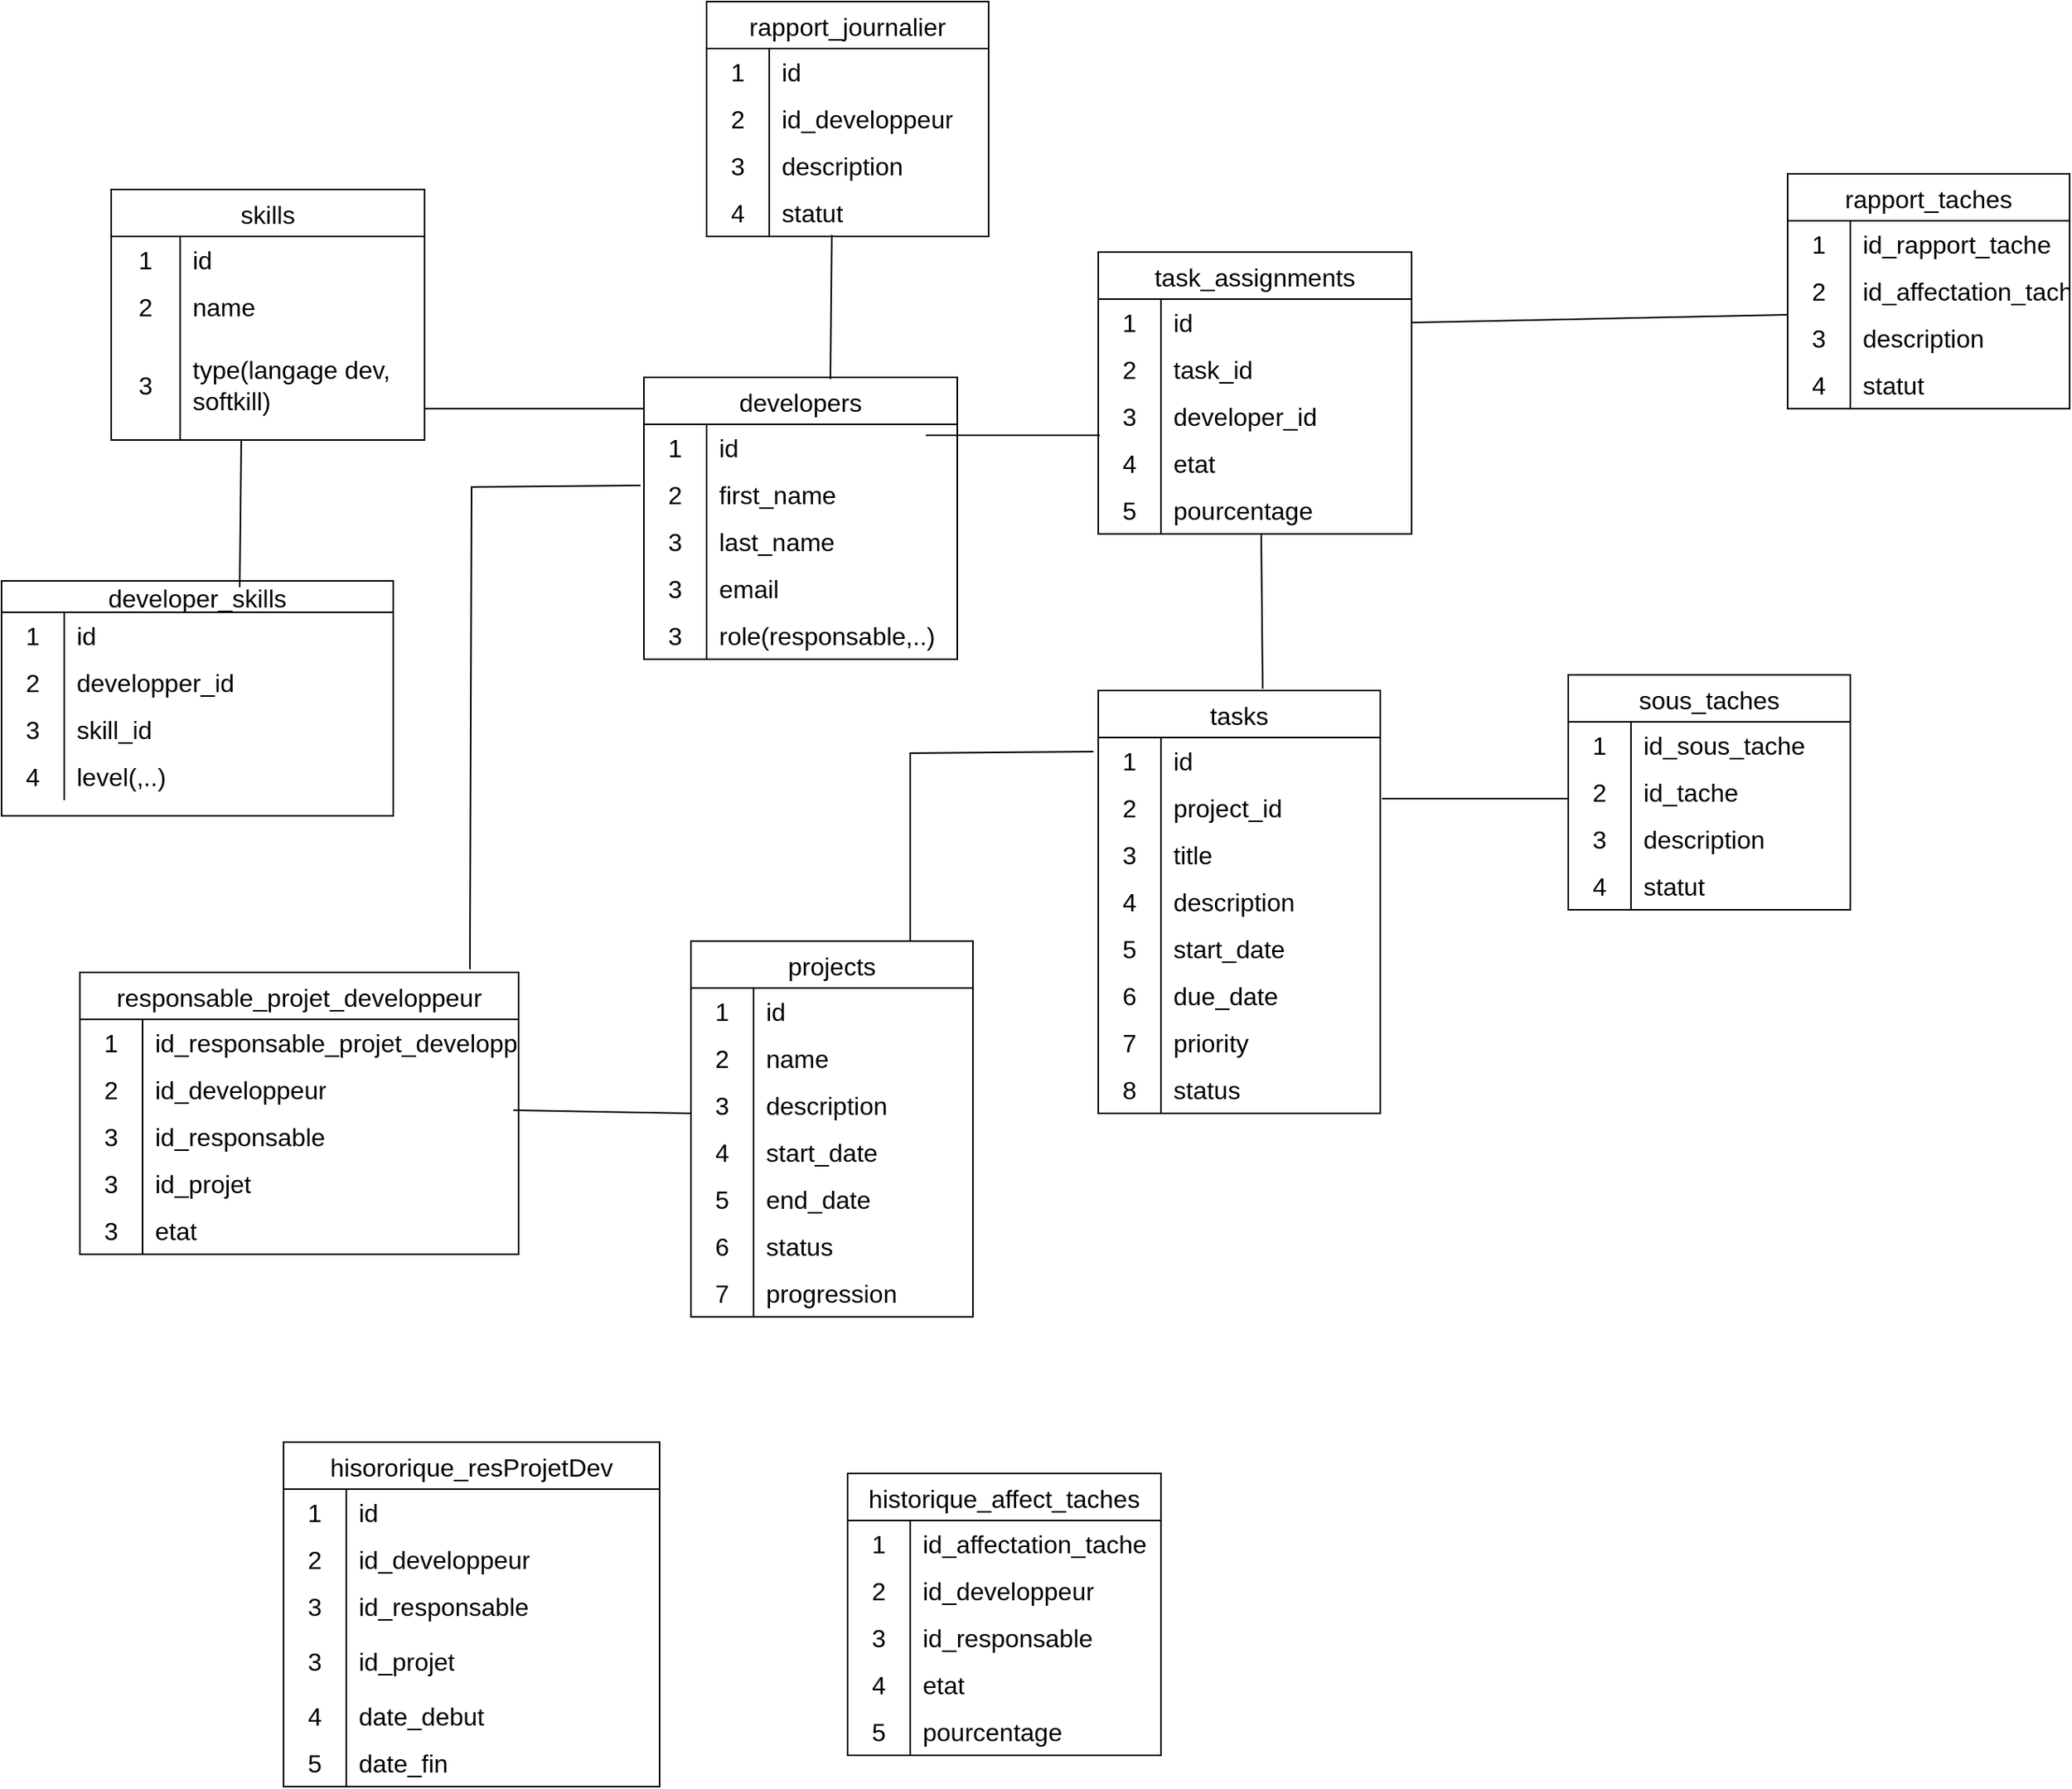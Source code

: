 <mxfile version="25.0.3">
  <diagram name="Page-1" id="-mbcmtjDGCCz0la0nf4o">
    <mxGraphModel dx="2501" dy="746" grid="1" gridSize="10" guides="1" tooltips="1" connect="1" arrows="1" fold="1" page="1" pageScale="1" pageWidth="827" pageHeight="1169" math="0" shadow="0">
      <root>
        <mxCell id="0" />
        <mxCell id="1" parent="0" />
        <mxCell id="LUxiOZ2FGTU52jhzEJZP-5" value="tasks" style="shape=table;startSize=30;container=1;collapsible=0;childLayout=tableLayout;fixedRows=1;rowLines=0;fontStyle=0;strokeColor=default;fontSize=16;" parent="1" vertex="1">
          <mxGeometry x="360" y="450" width="180" height="270" as="geometry" />
        </mxCell>
        <mxCell id="LUxiOZ2FGTU52jhzEJZP-6" value="" style="shape=tableRow;horizontal=0;startSize=0;swimlaneHead=0;swimlaneBody=0;top=0;left=0;bottom=0;right=0;collapsible=0;dropTarget=0;fillColor=none;points=[[0,0.5],[1,0.5]];portConstraint=eastwest;strokeColor=inherit;fontSize=16;" parent="LUxiOZ2FGTU52jhzEJZP-5" vertex="1">
          <mxGeometry y="30" width="180" height="30" as="geometry" />
        </mxCell>
        <mxCell id="LUxiOZ2FGTU52jhzEJZP-7" value="1" style="shape=partialRectangle;html=1;whiteSpace=wrap;connectable=0;fillColor=none;top=0;left=0;bottom=0;right=0;overflow=hidden;pointerEvents=1;strokeColor=inherit;fontSize=16;" parent="LUxiOZ2FGTU52jhzEJZP-6" vertex="1">
          <mxGeometry width="40" height="30" as="geometry">
            <mxRectangle width="40" height="30" as="alternateBounds" />
          </mxGeometry>
        </mxCell>
        <mxCell id="LUxiOZ2FGTU52jhzEJZP-8" value="id" style="shape=partialRectangle;html=1;whiteSpace=wrap;connectable=0;fillColor=none;top=0;left=0;bottom=0;right=0;align=left;spacingLeft=6;overflow=hidden;strokeColor=inherit;fontSize=16;" parent="LUxiOZ2FGTU52jhzEJZP-6" vertex="1">
          <mxGeometry x="40" width="140" height="30" as="geometry">
            <mxRectangle width="140" height="30" as="alternateBounds" />
          </mxGeometry>
        </mxCell>
        <mxCell id="LUxiOZ2FGTU52jhzEJZP-9" value="" style="shape=tableRow;horizontal=0;startSize=0;swimlaneHead=0;swimlaneBody=0;top=0;left=0;bottom=0;right=0;collapsible=0;dropTarget=0;fillColor=none;points=[[0,0.5],[1,0.5]];portConstraint=eastwest;strokeColor=inherit;fontSize=16;" parent="LUxiOZ2FGTU52jhzEJZP-5" vertex="1">
          <mxGeometry y="60" width="180" height="30" as="geometry" />
        </mxCell>
        <mxCell id="LUxiOZ2FGTU52jhzEJZP-10" value="2" style="shape=partialRectangle;html=1;whiteSpace=wrap;connectable=0;fillColor=none;top=0;left=0;bottom=0;right=0;overflow=hidden;strokeColor=inherit;fontSize=16;" parent="LUxiOZ2FGTU52jhzEJZP-9" vertex="1">
          <mxGeometry width="40" height="30" as="geometry">
            <mxRectangle width="40" height="30" as="alternateBounds" />
          </mxGeometry>
        </mxCell>
        <mxCell id="LUxiOZ2FGTU52jhzEJZP-11" value="project_id" style="shape=partialRectangle;html=1;whiteSpace=wrap;connectable=0;fillColor=none;top=0;left=0;bottom=0;right=0;align=left;spacingLeft=6;overflow=hidden;strokeColor=inherit;fontSize=16;" parent="LUxiOZ2FGTU52jhzEJZP-9" vertex="1">
          <mxGeometry x="40" width="140" height="30" as="geometry">
            <mxRectangle width="140" height="30" as="alternateBounds" />
          </mxGeometry>
        </mxCell>
        <mxCell id="LUxiOZ2FGTU52jhzEJZP-12" value="" style="shape=tableRow;horizontal=0;startSize=0;swimlaneHead=0;swimlaneBody=0;top=0;left=0;bottom=0;right=0;collapsible=0;dropTarget=0;fillColor=none;points=[[0,0.5],[1,0.5]];portConstraint=eastwest;strokeColor=inherit;fontSize=16;" parent="LUxiOZ2FGTU52jhzEJZP-5" vertex="1">
          <mxGeometry y="90" width="180" height="30" as="geometry" />
        </mxCell>
        <mxCell id="LUxiOZ2FGTU52jhzEJZP-13" value="3" style="shape=partialRectangle;html=1;whiteSpace=wrap;connectable=0;fillColor=none;top=0;left=0;bottom=0;right=0;overflow=hidden;strokeColor=inherit;fontSize=16;" parent="LUxiOZ2FGTU52jhzEJZP-12" vertex="1">
          <mxGeometry width="40" height="30" as="geometry">
            <mxRectangle width="40" height="30" as="alternateBounds" />
          </mxGeometry>
        </mxCell>
        <mxCell id="LUxiOZ2FGTU52jhzEJZP-14" value="title" style="shape=partialRectangle;html=1;whiteSpace=wrap;connectable=0;fillColor=none;top=0;left=0;bottom=0;right=0;align=left;spacingLeft=6;overflow=hidden;strokeColor=inherit;fontSize=16;" parent="LUxiOZ2FGTU52jhzEJZP-12" vertex="1">
          <mxGeometry x="40" width="140" height="30" as="geometry">
            <mxRectangle width="140" height="30" as="alternateBounds" />
          </mxGeometry>
        </mxCell>
        <mxCell id="LUxiOZ2FGTU52jhzEJZP-107" value="" style="shape=tableRow;horizontal=0;startSize=0;swimlaneHead=0;swimlaneBody=0;top=0;left=0;bottom=0;right=0;collapsible=0;dropTarget=0;fillColor=none;points=[[0,0.5],[1,0.5]];portConstraint=eastwest;strokeColor=inherit;fontSize=16;" parent="LUxiOZ2FGTU52jhzEJZP-5" vertex="1">
          <mxGeometry y="120" width="180" height="30" as="geometry" />
        </mxCell>
        <mxCell id="LUxiOZ2FGTU52jhzEJZP-108" value="4" style="shape=partialRectangle;html=1;whiteSpace=wrap;connectable=0;fillColor=none;top=0;left=0;bottom=0;right=0;overflow=hidden;strokeColor=inherit;fontSize=16;" parent="LUxiOZ2FGTU52jhzEJZP-107" vertex="1">
          <mxGeometry width="40" height="30" as="geometry">
            <mxRectangle width="40" height="30" as="alternateBounds" />
          </mxGeometry>
        </mxCell>
        <mxCell id="LUxiOZ2FGTU52jhzEJZP-109" value="description" style="shape=partialRectangle;html=1;whiteSpace=wrap;connectable=0;fillColor=none;top=0;left=0;bottom=0;right=0;align=left;spacingLeft=6;overflow=hidden;strokeColor=inherit;fontSize=16;" parent="LUxiOZ2FGTU52jhzEJZP-107" vertex="1">
          <mxGeometry x="40" width="140" height="30" as="geometry">
            <mxRectangle width="140" height="30" as="alternateBounds" />
          </mxGeometry>
        </mxCell>
        <mxCell id="LUxiOZ2FGTU52jhzEJZP-110" value="" style="shape=tableRow;horizontal=0;startSize=0;swimlaneHead=0;swimlaneBody=0;top=0;left=0;bottom=0;right=0;collapsible=0;dropTarget=0;fillColor=none;points=[[0,0.5],[1,0.5]];portConstraint=eastwest;strokeColor=inherit;fontSize=16;" parent="LUxiOZ2FGTU52jhzEJZP-5" vertex="1">
          <mxGeometry y="150" width="180" height="30" as="geometry" />
        </mxCell>
        <mxCell id="LUxiOZ2FGTU52jhzEJZP-111" value="5" style="shape=partialRectangle;html=1;whiteSpace=wrap;connectable=0;fillColor=none;top=0;left=0;bottom=0;right=0;overflow=hidden;strokeColor=inherit;fontSize=16;" parent="LUxiOZ2FGTU52jhzEJZP-110" vertex="1">
          <mxGeometry width="40" height="30" as="geometry">
            <mxRectangle width="40" height="30" as="alternateBounds" />
          </mxGeometry>
        </mxCell>
        <mxCell id="LUxiOZ2FGTU52jhzEJZP-112" value="start_date" style="shape=partialRectangle;html=1;whiteSpace=wrap;connectable=0;fillColor=none;top=0;left=0;bottom=0;right=0;align=left;spacingLeft=6;overflow=hidden;strokeColor=inherit;fontSize=16;" parent="LUxiOZ2FGTU52jhzEJZP-110" vertex="1">
          <mxGeometry x="40" width="140" height="30" as="geometry">
            <mxRectangle width="140" height="30" as="alternateBounds" />
          </mxGeometry>
        </mxCell>
        <mxCell id="LUxiOZ2FGTU52jhzEJZP-113" value="" style="shape=tableRow;horizontal=0;startSize=0;swimlaneHead=0;swimlaneBody=0;top=0;left=0;bottom=0;right=0;collapsible=0;dropTarget=0;fillColor=none;points=[[0,0.5],[1,0.5]];portConstraint=eastwest;strokeColor=inherit;fontSize=16;" parent="LUxiOZ2FGTU52jhzEJZP-5" vertex="1">
          <mxGeometry y="180" width="180" height="30" as="geometry" />
        </mxCell>
        <mxCell id="LUxiOZ2FGTU52jhzEJZP-114" value="6" style="shape=partialRectangle;html=1;whiteSpace=wrap;connectable=0;fillColor=none;top=0;left=0;bottom=0;right=0;overflow=hidden;strokeColor=inherit;fontSize=16;" parent="LUxiOZ2FGTU52jhzEJZP-113" vertex="1">
          <mxGeometry width="40" height="30" as="geometry">
            <mxRectangle width="40" height="30" as="alternateBounds" />
          </mxGeometry>
        </mxCell>
        <mxCell id="LUxiOZ2FGTU52jhzEJZP-115" value="due_date" style="shape=partialRectangle;html=1;whiteSpace=wrap;connectable=0;fillColor=none;top=0;left=0;bottom=0;right=0;align=left;spacingLeft=6;overflow=hidden;strokeColor=inherit;fontSize=16;" parent="LUxiOZ2FGTU52jhzEJZP-113" vertex="1">
          <mxGeometry x="40" width="140" height="30" as="geometry">
            <mxRectangle width="140" height="30" as="alternateBounds" />
          </mxGeometry>
        </mxCell>
        <mxCell id="LUxiOZ2FGTU52jhzEJZP-116" value="" style="shape=tableRow;horizontal=0;startSize=0;swimlaneHead=0;swimlaneBody=0;top=0;left=0;bottom=0;right=0;collapsible=0;dropTarget=0;fillColor=none;points=[[0,0.5],[1,0.5]];portConstraint=eastwest;strokeColor=inherit;fontSize=16;" parent="LUxiOZ2FGTU52jhzEJZP-5" vertex="1">
          <mxGeometry y="210" width="180" height="30" as="geometry" />
        </mxCell>
        <mxCell id="LUxiOZ2FGTU52jhzEJZP-117" value="7" style="shape=partialRectangle;html=1;whiteSpace=wrap;connectable=0;fillColor=none;top=0;left=0;bottom=0;right=0;overflow=hidden;pointerEvents=1;strokeColor=inherit;fontSize=16;" parent="LUxiOZ2FGTU52jhzEJZP-116" vertex="1">
          <mxGeometry width="40" height="30" as="geometry">
            <mxRectangle width="40" height="30" as="alternateBounds" />
          </mxGeometry>
        </mxCell>
        <mxCell id="LUxiOZ2FGTU52jhzEJZP-118" value="priority" style="shape=partialRectangle;html=1;whiteSpace=wrap;connectable=0;fillColor=none;top=0;left=0;bottom=0;right=0;align=left;spacingLeft=6;overflow=hidden;strokeColor=inherit;fontSize=16;" parent="LUxiOZ2FGTU52jhzEJZP-116" vertex="1">
          <mxGeometry x="40" width="140" height="30" as="geometry">
            <mxRectangle width="140" height="30" as="alternateBounds" />
          </mxGeometry>
        </mxCell>
        <mxCell id="JZ23kKmW4Z3NTzP41wcW-51" value="" style="shape=tableRow;horizontal=0;startSize=0;swimlaneHead=0;swimlaneBody=0;top=0;left=0;bottom=0;right=0;collapsible=0;dropTarget=0;fillColor=none;points=[[0,0.5],[1,0.5]];portConstraint=eastwest;strokeColor=inherit;fontSize=16;" vertex="1" parent="LUxiOZ2FGTU52jhzEJZP-5">
          <mxGeometry y="240" width="180" height="30" as="geometry" />
        </mxCell>
        <mxCell id="JZ23kKmW4Z3NTzP41wcW-52" value="8" style="shape=partialRectangle;html=1;whiteSpace=wrap;connectable=0;fillColor=none;top=0;left=0;bottom=0;right=0;overflow=hidden;pointerEvents=1;strokeColor=inherit;fontSize=16;" vertex="1" parent="JZ23kKmW4Z3NTzP41wcW-51">
          <mxGeometry width="40" height="30" as="geometry">
            <mxRectangle width="40" height="30" as="alternateBounds" />
          </mxGeometry>
        </mxCell>
        <mxCell id="JZ23kKmW4Z3NTzP41wcW-53" value="status" style="shape=partialRectangle;html=1;whiteSpace=wrap;connectable=0;fillColor=none;top=0;left=0;bottom=0;right=0;align=left;spacingLeft=6;overflow=hidden;strokeColor=inherit;fontSize=16;" vertex="1" parent="JZ23kKmW4Z3NTzP41wcW-51">
          <mxGeometry x="40" width="140" height="30" as="geometry">
            <mxRectangle width="140" height="30" as="alternateBounds" />
          </mxGeometry>
        </mxCell>
        <mxCell id="LUxiOZ2FGTU52jhzEJZP-15" value="sous_taches" style="shape=table;startSize=30;container=1;collapsible=0;childLayout=tableLayout;fixedRows=1;rowLines=0;fontStyle=0;strokeColor=default;fontSize=16;" parent="1" vertex="1">
          <mxGeometry x="660" y="440" width="180" height="150" as="geometry" />
        </mxCell>
        <mxCell id="LUxiOZ2FGTU52jhzEJZP-16" value="" style="shape=tableRow;horizontal=0;startSize=0;swimlaneHead=0;swimlaneBody=0;top=0;left=0;bottom=0;right=0;collapsible=0;dropTarget=0;fillColor=none;points=[[0,0.5],[1,0.5]];portConstraint=eastwest;strokeColor=inherit;fontSize=16;" parent="LUxiOZ2FGTU52jhzEJZP-15" vertex="1">
          <mxGeometry y="30" width="180" height="30" as="geometry" />
        </mxCell>
        <mxCell id="LUxiOZ2FGTU52jhzEJZP-17" value="1" style="shape=partialRectangle;html=1;whiteSpace=wrap;connectable=0;fillColor=none;top=0;left=0;bottom=0;right=0;overflow=hidden;pointerEvents=1;strokeColor=inherit;fontSize=16;" parent="LUxiOZ2FGTU52jhzEJZP-16" vertex="1">
          <mxGeometry width="40" height="30" as="geometry">
            <mxRectangle width="40" height="30" as="alternateBounds" />
          </mxGeometry>
        </mxCell>
        <mxCell id="LUxiOZ2FGTU52jhzEJZP-18" value="id_sous_tache" style="shape=partialRectangle;html=1;whiteSpace=wrap;connectable=0;fillColor=none;top=0;left=0;bottom=0;right=0;align=left;spacingLeft=6;overflow=hidden;strokeColor=inherit;fontSize=16;" parent="LUxiOZ2FGTU52jhzEJZP-16" vertex="1">
          <mxGeometry x="40" width="140" height="30" as="geometry">
            <mxRectangle width="140" height="30" as="alternateBounds" />
          </mxGeometry>
        </mxCell>
        <mxCell id="LUxiOZ2FGTU52jhzEJZP-19" value="" style="shape=tableRow;horizontal=0;startSize=0;swimlaneHead=0;swimlaneBody=0;top=0;left=0;bottom=0;right=0;collapsible=0;dropTarget=0;fillColor=none;points=[[0,0.5],[1,0.5]];portConstraint=eastwest;strokeColor=inherit;fontSize=16;" parent="LUxiOZ2FGTU52jhzEJZP-15" vertex="1">
          <mxGeometry y="60" width="180" height="30" as="geometry" />
        </mxCell>
        <mxCell id="LUxiOZ2FGTU52jhzEJZP-20" value="2" style="shape=partialRectangle;html=1;whiteSpace=wrap;connectable=0;fillColor=none;top=0;left=0;bottom=0;right=0;overflow=hidden;strokeColor=inherit;fontSize=16;" parent="LUxiOZ2FGTU52jhzEJZP-19" vertex="1">
          <mxGeometry width="40" height="30" as="geometry">
            <mxRectangle width="40" height="30" as="alternateBounds" />
          </mxGeometry>
        </mxCell>
        <mxCell id="LUxiOZ2FGTU52jhzEJZP-21" value="id_tache" style="shape=partialRectangle;html=1;whiteSpace=wrap;connectable=0;fillColor=none;top=0;left=0;bottom=0;right=0;align=left;spacingLeft=6;overflow=hidden;strokeColor=inherit;fontSize=16;" parent="LUxiOZ2FGTU52jhzEJZP-19" vertex="1">
          <mxGeometry x="40" width="140" height="30" as="geometry">
            <mxRectangle width="140" height="30" as="alternateBounds" />
          </mxGeometry>
        </mxCell>
        <mxCell id="LUxiOZ2FGTU52jhzEJZP-22" value="" style="shape=tableRow;horizontal=0;startSize=0;swimlaneHead=0;swimlaneBody=0;top=0;left=0;bottom=0;right=0;collapsible=0;dropTarget=0;fillColor=none;points=[[0,0.5],[1,0.5]];portConstraint=eastwest;strokeColor=inherit;fontSize=16;" parent="LUxiOZ2FGTU52jhzEJZP-15" vertex="1">
          <mxGeometry y="90" width="180" height="30" as="geometry" />
        </mxCell>
        <mxCell id="LUxiOZ2FGTU52jhzEJZP-23" value="3" style="shape=partialRectangle;html=1;whiteSpace=wrap;connectable=0;fillColor=none;top=0;left=0;bottom=0;right=0;overflow=hidden;strokeColor=inherit;fontSize=16;" parent="LUxiOZ2FGTU52jhzEJZP-22" vertex="1">
          <mxGeometry width="40" height="30" as="geometry">
            <mxRectangle width="40" height="30" as="alternateBounds" />
          </mxGeometry>
        </mxCell>
        <mxCell id="LUxiOZ2FGTU52jhzEJZP-24" value="description" style="shape=partialRectangle;html=1;whiteSpace=wrap;connectable=0;fillColor=none;top=0;left=0;bottom=0;right=0;align=left;spacingLeft=6;overflow=hidden;strokeColor=inherit;fontSize=16;" parent="LUxiOZ2FGTU52jhzEJZP-22" vertex="1">
          <mxGeometry x="40" width="140" height="30" as="geometry">
            <mxRectangle width="140" height="30" as="alternateBounds" />
          </mxGeometry>
        </mxCell>
        <mxCell id="LUxiOZ2FGTU52jhzEJZP-94" value="" style="shape=tableRow;horizontal=0;startSize=0;swimlaneHead=0;swimlaneBody=0;top=0;left=0;bottom=0;right=0;collapsible=0;dropTarget=0;fillColor=none;points=[[0,0.5],[1,0.5]];portConstraint=eastwest;strokeColor=inherit;fontSize=16;" parent="LUxiOZ2FGTU52jhzEJZP-15" vertex="1">
          <mxGeometry y="120" width="180" height="30" as="geometry" />
        </mxCell>
        <mxCell id="LUxiOZ2FGTU52jhzEJZP-95" value="4" style="shape=partialRectangle;html=1;whiteSpace=wrap;connectable=0;fillColor=none;top=0;left=0;bottom=0;right=0;overflow=hidden;strokeColor=inherit;fontSize=16;" parent="LUxiOZ2FGTU52jhzEJZP-94" vertex="1">
          <mxGeometry width="40" height="30" as="geometry">
            <mxRectangle width="40" height="30" as="alternateBounds" />
          </mxGeometry>
        </mxCell>
        <mxCell id="LUxiOZ2FGTU52jhzEJZP-96" value="statut" style="shape=partialRectangle;html=1;whiteSpace=wrap;connectable=0;fillColor=none;top=0;left=0;bottom=0;right=0;align=left;spacingLeft=6;overflow=hidden;strokeColor=inherit;fontSize=16;" parent="LUxiOZ2FGTU52jhzEJZP-94" vertex="1">
          <mxGeometry x="40" width="140" height="30" as="geometry">
            <mxRectangle width="140" height="30" as="alternateBounds" />
          </mxGeometry>
        </mxCell>
        <mxCell id="LUxiOZ2FGTU52jhzEJZP-25" value="projects" style="shape=table;startSize=30;container=1;collapsible=0;childLayout=tableLayout;fixedRows=1;rowLines=0;fontStyle=0;strokeColor=default;fontSize=16;" parent="1" vertex="1">
          <mxGeometry x="100" y="610" width="180" height="240" as="geometry" />
        </mxCell>
        <mxCell id="LUxiOZ2FGTU52jhzEJZP-26" value="" style="shape=tableRow;horizontal=0;startSize=0;swimlaneHead=0;swimlaneBody=0;top=0;left=0;bottom=0;right=0;collapsible=0;dropTarget=0;fillColor=none;points=[[0,0.5],[1,0.5]];portConstraint=eastwest;strokeColor=inherit;fontSize=16;" parent="LUxiOZ2FGTU52jhzEJZP-25" vertex="1">
          <mxGeometry y="30" width="180" height="30" as="geometry" />
        </mxCell>
        <mxCell id="LUxiOZ2FGTU52jhzEJZP-27" value="1" style="shape=partialRectangle;html=1;whiteSpace=wrap;connectable=0;fillColor=none;top=0;left=0;bottom=0;right=0;overflow=hidden;pointerEvents=1;strokeColor=inherit;fontSize=16;" parent="LUxiOZ2FGTU52jhzEJZP-26" vertex="1">
          <mxGeometry width="40" height="30" as="geometry">
            <mxRectangle width="40" height="30" as="alternateBounds" />
          </mxGeometry>
        </mxCell>
        <mxCell id="LUxiOZ2FGTU52jhzEJZP-28" value="id" style="shape=partialRectangle;html=1;whiteSpace=wrap;connectable=0;fillColor=none;top=0;left=0;bottom=0;right=0;align=left;spacingLeft=6;overflow=hidden;strokeColor=inherit;fontSize=16;" parent="LUxiOZ2FGTU52jhzEJZP-26" vertex="1">
          <mxGeometry x="40" width="140" height="30" as="geometry">
            <mxRectangle width="140" height="30" as="alternateBounds" />
          </mxGeometry>
        </mxCell>
        <mxCell id="LUxiOZ2FGTU52jhzEJZP-29" value="" style="shape=tableRow;horizontal=0;startSize=0;swimlaneHead=0;swimlaneBody=0;top=0;left=0;bottom=0;right=0;collapsible=0;dropTarget=0;fillColor=none;points=[[0,0.5],[1,0.5]];portConstraint=eastwest;strokeColor=inherit;fontSize=16;" parent="LUxiOZ2FGTU52jhzEJZP-25" vertex="1">
          <mxGeometry y="60" width="180" height="30" as="geometry" />
        </mxCell>
        <mxCell id="LUxiOZ2FGTU52jhzEJZP-30" value="2" style="shape=partialRectangle;html=1;whiteSpace=wrap;connectable=0;fillColor=none;top=0;left=0;bottom=0;right=0;overflow=hidden;strokeColor=inherit;fontSize=16;" parent="LUxiOZ2FGTU52jhzEJZP-29" vertex="1">
          <mxGeometry width="40" height="30" as="geometry">
            <mxRectangle width="40" height="30" as="alternateBounds" />
          </mxGeometry>
        </mxCell>
        <mxCell id="LUxiOZ2FGTU52jhzEJZP-31" value="name" style="shape=partialRectangle;html=1;whiteSpace=wrap;connectable=0;fillColor=none;top=0;left=0;bottom=0;right=0;align=left;spacingLeft=6;overflow=hidden;strokeColor=inherit;fontSize=16;" parent="LUxiOZ2FGTU52jhzEJZP-29" vertex="1">
          <mxGeometry x="40" width="140" height="30" as="geometry">
            <mxRectangle width="140" height="30" as="alternateBounds" />
          </mxGeometry>
        </mxCell>
        <mxCell id="LUxiOZ2FGTU52jhzEJZP-32" value="" style="shape=tableRow;horizontal=0;startSize=0;swimlaneHead=0;swimlaneBody=0;top=0;left=0;bottom=0;right=0;collapsible=0;dropTarget=0;fillColor=none;points=[[0,0.5],[1,0.5]];portConstraint=eastwest;strokeColor=inherit;fontSize=16;" parent="LUxiOZ2FGTU52jhzEJZP-25" vertex="1">
          <mxGeometry y="90" width="180" height="30" as="geometry" />
        </mxCell>
        <mxCell id="LUxiOZ2FGTU52jhzEJZP-33" value="3" style="shape=partialRectangle;html=1;whiteSpace=wrap;connectable=0;fillColor=none;top=0;left=0;bottom=0;right=0;overflow=hidden;strokeColor=inherit;fontSize=16;" parent="LUxiOZ2FGTU52jhzEJZP-32" vertex="1">
          <mxGeometry width="40" height="30" as="geometry">
            <mxRectangle width="40" height="30" as="alternateBounds" />
          </mxGeometry>
        </mxCell>
        <mxCell id="LUxiOZ2FGTU52jhzEJZP-34" value="description" style="shape=partialRectangle;html=1;whiteSpace=wrap;connectable=0;fillColor=none;top=0;left=0;bottom=0;right=0;align=left;spacingLeft=6;overflow=hidden;strokeColor=inherit;fontSize=16;" parent="LUxiOZ2FGTU52jhzEJZP-32" vertex="1">
          <mxGeometry x="40" width="140" height="30" as="geometry">
            <mxRectangle width="140" height="30" as="alternateBounds" />
          </mxGeometry>
        </mxCell>
        <mxCell id="LUxiOZ2FGTU52jhzEJZP-130" value="" style="shape=tableRow;horizontal=0;startSize=0;swimlaneHead=0;swimlaneBody=0;top=0;left=0;bottom=0;right=0;collapsible=0;dropTarget=0;fillColor=none;points=[[0,0.5],[1,0.5]];portConstraint=eastwest;strokeColor=inherit;fontSize=16;" parent="LUxiOZ2FGTU52jhzEJZP-25" vertex="1">
          <mxGeometry y="120" width="180" height="30" as="geometry" />
        </mxCell>
        <mxCell id="LUxiOZ2FGTU52jhzEJZP-131" value="4" style="shape=partialRectangle;html=1;whiteSpace=wrap;connectable=0;fillColor=none;top=0;left=0;bottom=0;right=0;overflow=hidden;strokeColor=inherit;fontSize=16;" parent="LUxiOZ2FGTU52jhzEJZP-130" vertex="1">
          <mxGeometry width="40" height="30" as="geometry">
            <mxRectangle width="40" height="30" as="alternateBounds" />
          </mxGeometry>
        </mxCell>
        <mxCell id="LUxiOZ2FGTU52jhzEJZP-132" value="start_date" style="shape=partialRectangle;html=1;whiteSpace=wrap;connectable=0;fillColor=none;top=0;left=0;bottom=0;right=0;align=left;spacingLeft=6;overflow=hidden;strokeColor=inherit;fontSize=16;" parent="LUxiOZ2FGTU52jhzEJZP-130" vertex="1">
          <mxGeometry x="40" width="140" height="30" as="geometry">
            <mxRectangle width="140" height="30" as="alternateBounds" />
          </mxGeometry>
        </mxCell>
        <mxCell id="LUxiOZ2FGTU52jhzEJZP-133" value="" style="shape=tableRow;horizontal=0;startSize=0;swimlaneHead=0;swimlaneBody=0;top=0;left=0;bottom=0;right=0;collapsible=0;dropTarget=0;fillColor=none;points=[[0,0.5],[1,0.5]];portConstraint=eastwest;strokeColor=inherit;fontSize=16;" parent="LUxiOZ2FGTU52jhzEJZP-25" vertex="1">
          <mxGeometry y="150" width="180" height="30" as="geometry" />
        </mxCell>
        <mxCell id="LUxiOZ2FGTU52jhzEJZP-134" value="5" style="shape=partialRectangle;html=1;whiteSpace=wrap;connectable=0;fillColor=none;top=0;left=0;bottom=0;right=0;overflow=hidden;strokeColor=inherit;fontSize=16;" parent="LUxiOZ2FGTU52jhzEJZP-133" vertex="1">
          <mxGeometry width="40" height="30" as="geometry">
            <mxRectangle width="40" height="30" as="alternateBounds" />
          </mxGeometry>
        </mxCell>
        <mxCell id="LUxiOZ2FGTU52jhzEJZP-135" value="end_date" style="shape=partialRectangle;html=1;whiteSpace=wrap;connectable=0;fillColor=none;top=0;left=0;bottom=0;right=0;align=left;spacingLeft=6;overflow=hidden;strokeColor=inherit;fontSize=16;" parent="LUxiOZ2FGTU52jhzEJZP-133" vertex="1">
          <mxGeometry x="40" width="140" height="30" as="geometry">
            <mxRectangle width="140" height="30" as="alternateBounds" />
          </mxGeometry>
        </mxCell>
        <mxCell id="JZ23kKmW4Z3NTzP41wcW-1" value="" style="shape=tableRow;horizontal=0;startSize=0;swimlaneHead=0;swimlaneBody=0;top=0;left=0;bottom=0;right=0;collapsible=0;dropTarget=0;fillColor=none;points=[[0,0.5],[1,0.5]];portConstraint=eastwest;strokeColor=inherit;fontSize=16;" vertex="1" parent="LUxiOZ2FGTU52jhzEJZP-25">
          <mxGeometry y="180" width="180" height="30" as="geometry" />
        </mxCell>
        <mxCell id="JZ23kKmW4Z3NTzP41wcW-2" value="6" style="shape=partialRectangle;html=1;whiteSpace=wrap;connectable=0;fillColor=none;top=0;left=0;bottom=0;right=0;overflow=hidden;strokeColor=inherit;fontSize=16;" vertex="1" parent="JZ23kKmW4Z3NTzP41wcW-1">
          <mxGeometry width="40" height="30" as="geometry">
            <mxRectangle width="40" height="30" as="alternateBounds" />
          </mxGeometry>
        </mxCell>
        <mxCell id="JZ23kKmW4Z3NTzP41wcW-3" value="status" style="shape=partialRectangle;html=1;whiteSpace=wrap;connectable=0;fillColor=none;top=0;left=0;bottom=0;right=0;align=left;spacingLeft=6;overflow=hidden;strokeColor=inherit;fontSize=16;" vertex="1" parent="JZ23kKmW4Z3NTzP41wcW-1">
          <mxGeometry x="40" width="140" height="30" as="geometry">
            <mxRectangle width="140" height="30" as="alternateBounds" />
          </mxGeometry>
        </mxCell>
        <mxCell id="JZ23kKmW4Z3NTzP41wcW-4" value="" style="shape=tableRow;horizontal=0;startSize=0;swimlaneHead=0;swimlaneBody=0;top=0;left=0;bottom=0;right=0;collapsible=0;dropTarget=0;fillColor=none;points=[[0,0.5],[1,0.5]];portConstraint=eastwest;strokeColor=inherit;fontSize=16;" vertex="1" parent="LUxiOZ2FGTU52jhzEJZP-25">
          <mxGeometry y="210" width="180" height="30" as="geometry" />
        </mxCell>
        <mxCell id="JZ23kKmW4Z3NTzP41wcW-5" value="7" style="shape=partialRectangle;html=1;whiteSpace=wrap;connectable=0;fillColor=none;top=0;left=0;bottom=0;right=0;overflow=hidden;strokeColor=inherit;fontSize=16;" vertex="1" parent="JZ23kKmW4Z3NTzP41wcW-4">
          <mxGeometry width="40" height="30" as="geometry">
            <mxRectangle width="40" height="30" as="alternateBounds" />
          </mxGeometry>
        </mxCell>
        <mxCell id="JZ23kKmW4Z3NTzP41wcW-6" value="progression" style="shape=partialRectangle;html=1;whiteSpace=wrap;connectable=0;fillColor=none;top=0;left=0;bottom=0;right=0;align=left;spacingLeft=6;overflow=hidden;strokeColor=inherit;fontSize=16;" vertex="1" parent="JZ23kKmW4Z3NTzP41wcW-4">
          <mxGeometry x="40" width="140" height="30" as="geometry">
            <mxRectangle width="140" height="30" as="alternateBounds" />
          </mxGeometry>
        </mxCell>
        <mxCell id="LUxiOZ2FGTU52jhzEJZP-35" value="developers" style="shape=table;startSize=30;container=1;collapsible=0;childLayout=tableLayout;fixedRows=1;rowLines=0;fontStyle=0;strokeColor=default;fontSize=16;" parent="1" vertex="1">
          <mxGeometry x="70" y="250" width="200" height="180" as="geometry" />
        </mxCell>
        <mxCell id="LUxiOZ2FGTU52jhzEJZP-36" value="" style="shape=tableRow;horizontal=0;startSize=0;swimlaneHead=0;swimlaneBody=0;top=0;left=0;bottom=0;right=0;collapsible=0;dropTarget=0;fillColor=none;points=[[0,0.5],[1,0.5]];portConstraint=eastwest;strokeColor=inherit;fontSize=16;" parent="LUxiOZ2FGTU52jhzEJZP-35" vertex="1">
          <mxGeometry y="30" width="200" height="30" as="geometry" />
        </mxCell>
        <mxCell id="LUxiOZ2FGTU52jhzEJZP-37" value="1" style="shape=partialRectangle;html=1;whiteSpace=wrap;connectable=0;fillColor=none;top=0;left=0;bottom=0;right=0;overflow=hidden;pointerEvents=1;strokeColor=inherit;fontSize=16;" parent="LUxiOZ2FGTU52jhzEJZP-36" vertex="1">
          <mxGeometry width="40" height="30" as="geometry">
            <mxRectangle width="40" height="30" as="alternateBounds" />
          </mxGeometry>
        </mxCell>
        <mxCell id="LUxiOZ2FGTU52jhzEJZP-38" value="id" style="shape=partialRectangle;html=1;whiteSpace=wrap;connectable=0;fillColor=none;top=0;left=0;bottom=0;right=0;align=left;spacingLeft=6;overflow=hidden;strokeColor=inherit;fontSize=16;" parent="LUxiOZ2FGTU52jhzEJZP-36" vertex="1">
          <mxGeometry x="40" width="160" height="30" as="geometry">
            <mxRectangle width="160" height="30" as="alternateBounds" />
          </mxGeometry>
        </mxCell>
        <mxCell id="LUxiOZ2FGTU52jhzEJZP-39" value="" style="shape=tableRow;horizontal=0;startSize=0;swimlaneHead=0;swimlaneBody=0;top=0;left=0;bottom=0;right=0;collapsible=0;dropTarget=0;fillColor=none;points=[[0,0.5],[1,0.5]];portConstraint=eastwest;strokeColor=inherit;fontSize=16;" parent="LUxiOZ2FGTU52jhzEJZP-35" vertex="1">
          <mxGeometry y="60" width="200" height="30" as="geometry" />
        </mxCell>
        <mxCell id="LUxiOZ2FGTU52jhzEJZP-40" value="2" style="shape=partialRectangle;html=1;whiteSpace=wrap;connectable=0;fillColor=none;top=0;left=0;bottom=0;right=0;overflow=hidden;strokeColor=inherit;fontSize=16;" parent="LUxiOZ2FGTU52jhzEJZP-39" vertex="1">
          <mxGeometry width="40" height="30" as="geometry">
            <mxRectangle width="40" height="30" as="alternateBounds" />
          </mxGeometry>
        </mxCell>
        <mxCell id="LUxiOZ2FGTU52jhzEJZP-41" value="first_name" style="shape=partialRectangle;html=1;whiteSpace=wrap;connectable=0;fillColor=none;top=0;left=0;bottom=0;right=0;align=left;spacingLeft=6;overflow=hidden;strokeColor=inherit;fontSize=16;" parent="LUxiOZ2FGTU52jhzEJZP-39" vertex="1">
          <mxGeometry x="40" width="160" height="30" as="geometry">
            <mxRectangle width="160" height="30" as="alternateBounds" />
          </mxGeometry>
        </mxCell>
        <mxCell id="LUxiOZ2FGTU52jhzEJZP-42" value="" style="shape=tableRow;horizontal=0;startSize=0;swimlaneHead=0;swimlaneBody=0;top=0;left=0;bottom=0;right=0;collapsible=0;dropTarget=0;fillColor=none;points=[[0,0.5],[1,0.5]];portConstraint=eastwest;strokeColor=inherit;fontSize=16;" parent="LUxiOZ2FGTU52jhzEJZP-35" vertex="1">
          <mxGeometry y="90" width="200" height="30" as="geometry" />
        </mxCell>
        <mxCell id="LUxiOZ2FGTU52jhzEJZP-43" value="3" style="shape=partialRectangle;html=1;whiteSpace=wrap;connectable=0;fillColor=none;top=0;left=0;bottom=0;right=0;overflow=hidden;strokeColor=inherit;fontSize=16;" parent="LUxiOZ2FGTU52jhzEJZP-42" vertex="1">
          <mxGeometry width="40" height="30" as="geometry">
            <mxRectangle width="40" height="30" as="alternateBounds" />
          </mxGeometry>
        </mxCell>
        <mxCell id="LUxiOZ2FGTU52jhzEJZP-44" value="last_name" style="shape=partialRectangle;html=1;whiteSpace=wrap;connectable=0;fillColor=none;top=0;left=0;bottom=0;right=0;align=left;spacingLeft=6;overflow=hidden;strokeColor=inherit;fontSize=16;" parent="LUxiOZ2FGTU52jhzEJZP-42" vertex="1">
          <mxGeometry x="40" width="160" height="30" as="geometry">
            <mxRectangle width="160" height="30" as="alternateBounds" />
          </mxGeometry>
        </mxCell>
        <mxCell id="JZ23kKmW4Z3NTzP41wcW-64" value="" style="shape=tableRow;horizontal=0;startSize=0;swimlaneHead=0;swimlaneBody=0;top=0;left=0;bottom=0;right=0;collapsible=0;dropTarget=0;fillColor=none;points=[[0,0.5],[1,0.5]];portConstraint=eastwest;strokeColor=inherit;fontSize=16;" vertex="1" parent="LUxiOZ2FGTU52jhzEJZP-35">
          <mxGeometry y="120" width="200" height="30" as="geometry" />
        </mxCell>
        <mxCell id="JZ23kKmW4Z3NTzP41wcW-65" value="3" style="shape=partialRectangle;html=1;whiteSpace=wrap;connectable=0;fillColor=none;top=0;left=0;bottom=0;right=0;overflow=hidden;strokeColor=inherit;fontSize=16;" vertex="1" parent="JZ23kKmW4Z3NTzP41wcW-64">
          <mxGeometry width="40" height="30" as="geometry">
            <mxRectangle width="40" height="30" as="alternateBounds" />
          </mxGeometry>
        </mxCell>
        <mxCell id="JZ23kKmW4Z3NTzP41wcW-66" value="email" style="shape=partialRectangle;html=1;whiteSpace=wrap;connectable=0;fillColor=none;top=0;left=0;bottom=0;right=0;align=left;spacingLeft=6;overflow=hidden;strokeColor=inherit;fontSize=16;" vertex="1" parent="JZ23kKmW4Z3NTzP41wcW-64">
          <mxGeometry x="40" width="160" height="30" as="geometry">
            <mxRectangle width="160" height="30" as="alternateBounds" />
          </mxGeometry>
        </mxCell>
        <mxCell id="JZ23kKmW4Z3NTzP41wcW-80" value="" style="shape=tableRow;horizontal=0;startSize=0;swimlaneHead=0;swimlaneBody=0;top=0;left=0;bottom=0;right=0;collapsible=0;dropTarget=0;fillColor=none;points=[[0,0.5],[1,0.5]];portConstraint=eastwest;strokeColor=inherit;fontSize=16;" vertex="1" parent="LUxiOZ2FGTU52jhzEJZP-35">
          <mxGeometry y="150" width="200" height="30" as="geometry" />
        </mxCell>
        <mxCell id="JZ23kKmW4Z3NTzP41wcW-81" value="3" style="shape=partialRectangle;html=1;whiteSpace=wrap;connectable=0;fillColor=none;top=0;left=0;bottom=0;right=0;overflow=hidden;strokeColor=inherit;fontSize=16;" vertex="1" parent="JZ23kKmW4Z3NTzP41wcW-80">
          <mxGeometry width="40" height="30" as="geometry">
            <mxRectangle width="40" height="30" as="alternateBounds" />
          </mxGeometry>
        </mxCell>
        <mxCell id="JZ23kKmW4Z3NTzP41wcW-82" value="role(responsable,..)" style="shape=partialRectangle;html=1;whiteSpace=wrap;connectable=0;fillColor=none;top=0;left=0;bottom=0;right=0;align=left;spacingLeft=6;overflow=hidden;strokeColor=inherit;fontSize=16;" vertex="1" parent="JZ23kKmW4Z3NTzP41wcW-80">
          <mxGeometry x="40" width="160" height="30" as="geometry">
            <mxRectangle width="160" height="30" as="alternateBounds" />
          </mxGeometry>
        </mxCell>
        <mxCell id="LUxiOZ2FGTU52jhzEJZP-45" value="task_assignments" style="shape=table;startSize=30;container=1;collapsible=0;childLayout=tableLayout;fixedRows=1;rowLines=0;fontStyle=0;strokeColor=default;fontSize=16;" parent="1" vertex="1">
          <mxGeometry x="360" y="170" width="200" height="180" as="geometry" />
        </mxCell>
        <mxCell id="LUxiOZ2FGTU52jhzEJZP-46" value="" style="shape=tableRow;horizontal=0;startSize=0;swimlaneHead=0;swimlaneBody=0;top=0;left=0;bottom=0;right=0;collapsible=0;dropTarget=0;fillColor=none;points=[[0,0.5],[1,0.5]];portConstraint=eastwest;strokeColor=inherit;fontSize=16;" parent="LUxiOZ2FGTU52jhzEJZP-45" vertex="1">
          <mxGeometry y="30" width="200" height="30" as="geometry" />
        </mxCell>
        <mxCell id="LUxiOZ2FGTU52jhzEJZP-47" value="1" style="shape=partialRectangle;html=1;whiteSpace=wrap;connectable=0;fillColor=none;top=0;left=0;bottom=0;right=0;overflow=hidden;pointerEvents=1;strokeColor=inherit;fontSize=16;" parent="LUxiOZ2FGTU52jhzEJZP-46" vertex="1">
          <mxGeometry width="40" height="30" as="geometry">
            <mxRectangle width="40" height="30" as="alternateBounds" />
          </mxGeometry>
        </mxCell>
        <mxCell id="LUxiOZ2FGTU52jhzEJZP-48" value="id" style="shape=partialRectangle;html=1;whiteSpace=wrap;connectable=0;fillColor=none;top=0;left=0;bottom=0;right=0;align=left;spacingLeft=6;overflow=hidden;strokeColor=inherit;fontSize=16;" parent="LUxiOZ2FGTU52jhzEJZP-46" vertex="1">
          <mxGeometry x="40" width="160" height="30" as="geometry">
            <mxRectangle width="160" height="30" as="alternateBounds" />
          </mxGeometry>
        </mxCell>
        <mxCell id="LUxiOZ2FGTU52jhzEJZP-49" value="" style="shape=tableRow;horizontal=0;startSize=0;swimlaneHead=0;swimlaneBody=0;top=0;left=0;bottom=0;right=0;collapsible=0;dropTarget=0;fillColor=none;points=[[0,0.5],[1,0.5]];portConstraint=eastwest;strokeColor=inherit;fontSize=16;" parent="LUxiOZ2FGTU52jhzEJZP-45" vertex="1">
          <mxGeometry y="60" width="200" height="30" as="geometry" />
        </mxCell>
        <mxCell id="LUxiOZ2FGTU52jhzEJZP-50" value="2" style="shape=partialRectangle;html=1;whiteSpace=wrap;connectable=0;fillColor=none;top=0;left=0;bottom=0;right=0;overflow=hidden;strokeColor=inherit;fontSize=16;" parent="LUxiOZ2FGTU52jhzEJZP-49" vertex="1">
          <mxGeometry width="40" height="30" as="geometry">
            <mxRectangle width="40" height="30" as="alternateBounds" />
          </mxGeometry>
        </mxCell>
        <mxCell id="LUxiOZ2FGTU52jhzEJZP-51" value="task_id" style="shape=partialRectangle;html=1;whiteSpace=wrap;connectable=0;fillColor=none;top=0;left=0;bottom=0;right=0;align=left;spacingLeft=6;overflow=hidden;strokeColor=inherit;fontSize=16;" parent="LUxiOZ2FGTU52jhzEJZP-49" vertex="1">
          <mxGeometry x="40" width="160" height="30" as="geometry">
            <mxRectangle width="160" height="30" as="alternateBounds" />
          </mxGeometry>
        </mxCell>
        <mxCell id="LUxiOZ2FGTU52jhzEJZP-52" value="" style="shape=tableRow;horizontal=0;startSize=0;swimlaneHead=0;swimlaneBody=0;top=0;left=0;bottom=0;right=0;collapsible=0;dropTarget=0;fillColor=none;points=[[0,0.5],[1,0.5]];portConstraint=eastwest;strokeColor=inherit;fontSize=16;" parent="LUxiOZ2FGTU52jhzEJZP-45" vertex="1">
          <mxGeometry y="90" width="200" height="30" as="geometry" />
        </mxCell>
        <mxCell id="LUxiOZ2FGTU52jhzEJZP-53" value="3" style="shape=partialRectangle;html=1;whiteSpace=wrap;connectable=0;fillColor=none;top=0;left=0;bottom=0;right=0;overflow=hidden;strokeColor=inherit;fontSize=16;" parent="LUxiOZ2FGTU52jhzEJZP-52" vertex="1">
          <mxGeometry width="40" height="30" as="geometry">
            <mxRectangle width="40" height="30" as="alternateBounds" />
          </mxGeometry>
        </mxCell>
        <mxCell id="LUxiOZ2FGTU52jhzEJZP-54" value="developer_id" style="shape=partialRectangle;html=1;whiteSpace=wrap;connectable=0;fillColor=none;top=0;left=0;bottom=0;right=0;align=left;spacingLeft=6;overflow=hidden;strokeColor=inherit;fontSize=16;" parent="LUxiOZ2FGTU52jhzEJZP-52" vertex="1">
          <mxGeometry x="40" width="160" height="30" as="geometry">
            <mxRectangle width="160" height="30" as="alternateBounds" />
          </mxGeometry>
        </mxCell>
        <mxCell id="LUxiOZ2FGTU52jhzEJZP-55" value="" style="shape=tableRow;horizontal=0;startSize=0;swimlaneHead=0;swimlaneBody=0;top=0;left=0;bottom=0;right=0;collapsible=0;dropTarget=0;fillColor=none;points=[[0,0.5],[1,0.5]];portConstraint=eastwest;strokeColor=inherit;fontSize=16;" parent="LUxiOZ2FGTU52jhzEJZP-45" vertex="1">
          <mxGeometry y="120" width="200" height="30" as="geometry" />
        </mxCell>
        <mxCell id="LUxiOZ2FGTU52jhzEJZP-56" value="4" style="shape=partialRectangle;html=1;whiteSpace=wrap;connectable=0;fillColor=none;top=0;left=0;bottom=0;right=0;overflow=hidden;strokeColor=inherit;fontSize=16;" parent="LUxiOZ2FGTU52jhzEJZP-55" vertex="1">
          <mxGeometry width="40" height="30" as="geometry">
            <mxRectangle width="40" height="30" as="alternateBounds" />
          </mxGeometry>
        </mxCell>
        <mxCell id="LUxiOZ2FGTU52jhzEJZP-57" value="etat" style="shape=partialRectangle;html=1;whiteSpace=wrap;connectable=0;fillColor=none;top=0;left=0;bottom=0;right=0;align=left;spacingLeft=6;overflow=hidden;strokeColor=inherit;fontSize=16;" parent="LUxiOZ2FGTU52jhzEJZP-55" vertex="1">
          <mxGeometry x="40" width="160" height="30" as="geometry">
            <mxRectangle width="160" height="30" as="alternateBounds" />
          </mxGeometry>
        </mxCell>
        <mxCell id="LUxiOZ2FGTU52jhzEJZP-58" value="" style="shape=tableRow;horizontal=0;startSize=0;swimlaneHead=0;swimlaneBody=0;top=0;left=0;bottom=0;right=0;collapsible=0;dropTarget=0;fillColor=none;points=[[0,0.5],[1,0.5]];portConstraint=eastwest;strokeColor=inherit;fontSize=16;" parent="LUxiOZ2FGTU52jhzEJZP-45" vertex="1">
          <mxGeometry y="150" width="200" height="30" as="geometry" />
        </mxCell>
        <mxCell id="LUxiOZ2FGTU52jhzEJZP-59" value="5" style="shape=partialRectangle;html=1;whiteSpace=wrap;connectable=0;fillColor=none;top=0;left=0;bottom=0;right=0;overflow=hidden;strokeColor=inherit;fontSize=16;" parent="LUxiOZ2FGTU52jhzEJZP-58" vertex="1">
          <mxGeometry width="40" height="30" as="geometry">
            <mxRectangle width="40" height="30" as="alternateBounds" />
          </mxGeometry>
        </mxCell>
        <mxCell id="LUxiOZ2FGTU52jhzEJZP-60" value="pourcentage" style="shape=partialRectangle;html=1;whiteSpace=wrap;connectable=0;fillColor=none;top=0;left=0;bottom=0;right=0;align=left;spacingLeft=6;overflow=hidden;strokeColor=inherit;fontSize=16;" parent="LUxiOZ2FGTU52jhzEJZP-58" vertex="1">
          <mxGeometry x="40" width="160" height="30" as="geometry">
            <mxRectangle width="160" height="30" as="alternateBounds" />
          </mxGeometry>
        </mxCell>
        <mxCell id="LUxiOZ2FGTU52jhzEJZP-61" value="skills" style="shape=table;startSize=30;container=1;collapsible=0;childLayout=tableLayout;fixedRows=1;rowLines=0;fontStyle=0;strokeColor=default;fontSize=16;" parent="1" vertex="1">
          <mxGeometry x="-270" y="130" width="200" height="160" as="geometry" />
        </mxCell>
        <mxCell id="LUxiOZ2FGTU52jhzEJZP-62" value="" style="shape=tableRow;horizontal=0;startSize=0;swimlaneHead=0;swimlaneBody=0;top=0;left=0;bottom=0;right=0;collapsible=0;dropTarget=0;fillColor=none;points=[[0,0.5],[1,0.5]];portConstraint=eastwest;strokeColor=inherit;fontSize=16;" parent="LUxiOZ2FGTU52jhzEJZP-61" vertex="1">
          <mxGeometry y="30" width="200" height="30" as="geometry" />
        </mxCell>
        <mxCell id="LUxiOZ2FGTU52jhzEJZP-63" value="1" style="shape=partialRectangle;html=1;whiteSpace=wrap;connectable=0;fillColor=none;top=0;left=0;bottom=0;right=0;overflow=hidden;pointerEvents=1;strokeColor=inherit;fontSize=16;" parent="LUxiOZ2FGTU52jhzEJZP-62" vertex="1">
          <mxGeometry width="44" height="30" as="geometry">
            <mxRectangle width="44" height="30" as="alternateBounds" />
          </mxGeometry>
        </mxCell>
        <mxCell id="LUxiOZ2FGTU52jhzEJZP-64" value="id" style="shape=partialRectangle;html=1;whiteSpace=wrap;connectable=0;fillColor=none;top=0;left=0;bottom=0;right=0;align=left;spacingLeft=6;overflow=hidden;strokeColor=inherit;fontSize=16;" parent="LUxiOZ2FGTU52jhzEJZP-62" vertex="1">
          <mxGeometry x="44" width="156" height="30" as="geometry">
            <mxRectangle width="156" height="30" as="alternateBounds" />
          </mxGeometry>
        </mxCell>
        <mxCell id="LUxiOZ2FGTU52jhzEJZP-65" value="" style="shape=tableRow;horizontal=0;startSize=0;swimlaneHead=0;swimlaneBody=0;top=0;left=0;bottom=0;right=0;collapsible=0;dropTarget=0;fillColor=none;points=[[0,0.5],[1,0.5]];portConstraint=eastwest;strokeColor=inherit;fontSize=16;" parent="LUxiOZ2FGTU52jhzEJZP-61" vertex="1">
          <mxGeometry y="60" width="200" height="30" as="geometry" />
        </mxCell>
        <mxCell id="LUxiOZ2FGTU52jhzEJZP-66" value="2" style="shape=partialRectangle;html=1;whiteSpace=wrap;connectable=0;fillColor=none;top=0;left=0;bottom=0;right=0;overflow=hidden;strokeColor=inherit;fontSize=16;" parent="LUxiOZ2FGTU52jhzEJZP-65" vertex="1">
          <mxGeometry width="44" height="30" as="geometry">
            <mxRectangle width="44" height="30" as="alternateBounds" />
          </mxGeometry>
        </mxCell>
        <mxCell id="LUxiOZ2FGTU52jhzEJZP-67" value="name" style="shape=partialRectangle;html=1;whiteSpace=wrap;connectable=0;fillColor=none;top=0;left=0;bottom=0;right=0;align=left;spacingLeft=6;overflow=hidden;strokeColor=inherit;fontSize=16;" parent="LUxiOZ2FGTU52jhzEJZP-65" vertex="1">
          <mxGeometry x="44" width="156" height="30" as="geometry">
            <mxRectangle width="156" height="30" as="alternateBounds" />
          </mxGeometry>
        </mxCell>
        <mxCell id="LUxiOZ2FGTU52jhzEJZP-68" value="" style="shape=tableRow;horizontal=0;startSize=0;swimlaneHead=0;swimlaneBody=0;top=0;left=0;bottom=0;right=0;collapsible=0;dropTarget=0;fillColor=none;points=[[0,0.5],[1,0.5]];portConstraint=eastwest;strokeColor=inherit;fontSize=16;" parent="LUxiOZ2FGTU52jhzEJZP-61" vertex="1">
          <mxGeometry y="90" width="200" height="70" as="geometry" />
        </mxCell>
        <mxCell id="LUxiOZ2FGTU52jhzEJZP-69" value="3" style="shape=partialRectangle;html=1;whiteSpace=wrap;connectable=0;fillColor=none;top=0;left=0;bottom=0;right=0;overflow=hidden;strokeColor=inherit;fontSize=16;" parent="LUxiOZ2FGTU52jhzEJZP-68" vertex="1">
          <mxGeometry width="44" height="70" as="geometry">
            <mxRectangle width="44" height="70" as="alternateBounds" />
          </mxGeometry>
        </mxCell>
        <mxCell id="LUxiOZ2FGTU52jhzEJZP-70" value="type(langage dev, softkill)" style="shape=partialRectangle;html=1;whiteSpace=wrap;connectable=0;fillColor=none;top=0;left=0;bottom=0;right=0;align=left;spacingLeft=6;overflow=hidden;strokeColor=inherit;fontSize=16;" parent="LUxiOZ2FGTU52jhzEJZP-68" vertex="1">
          <mxGeometry x="44" width="156" height="70" as="geometry">
            <mxRectangle width="156" height="70" as="alternateBounds" />
          </mxGeometry>
        </mxCell>
        <mxCell id="LUxiOZ2FGTU52jhzEJZP-71" value="developer_skills" style="shape=table;startSize=20;container=1;collapsible=0;childLayout=tableLayout;fixedRows=1;rowLines=0;fontStyle=0;strokeColor=default;fontSize=16;" parent="1" vertex="1">
          <mxGeometry x="-340" y="380" width="250" height="150" as="geometry" />
        </mxCell>
        <mxCell id="LUxiOZ2FGTU52jhzEJZP-72" value="" style="shape=tableRow;horizontal=0;startSize=0;swimlaneHead=0;swimlaneBody=0;top=0;left=0;bottom=0;right=0;collapsible=0;dropTarget=0;fillColor=none;points=[[0,0.5],[1,0.5]];portConstraint=eastwest;strokeColor=inherit;fontSize=16;" parent="LUxiOZ2FGTU52jhzEJZP-71" vertex="1">
          <mxGeometry y="20" width="250" height="30" as="geometry" />
        </mxCell>
        <mxCell id="LUxiOZ2FGTU52jhzEJZP-73" value="1" style="shape=partialRectangle;html=1;whiteSpace=wrap;connectable=0;fillColor=none;top=0;left=0;bottom=0;right=0;overflow=hidden;pointerEvents=1;strokeColor=inherit;fontSize=16;" parent="LUxiOZ2FGTU52jhzEJZP-72" vertex="1">
          <mxGeometry width="40" height="30" as="geometry">
            <mxRectangle width="40" height="30" as="alternateBounds" />
          </mxGeometry>
        </mxCell>
        <mxCell id="LUxiOZ2FGTU52jhzEJZP-74" value="id" style="shape=partialRectangle;html=1;whiteSpace=wrap;connectable=0;fillColor=none;top=0;left=0;bottom=0;right=0;align=left;spacingLeft=6;overflow=hidden;strokeColor=inherit;fontSize=16;" parent="LUxiOZ2FGTU52jhzEJZP-72" vertex="1">
          <mxGeometry x="40" width="210" height="30" as="geometry">
            <mxRectangle width="210" height="30" as="alternateBounds" />
          </mxGeometry>
        </mxCell>
        <mxCell id="LUxiOZ2FGTU52jhzEJZP-75" value="" style="shape=tableRow;horizontal=0;startSize=0;swimlaneHead=0;swimlaneBody=0;top=0;left=0;bottom=0;right=0;collapsible=0;dropTarget=0;fillColor=none;points=[[0,0.5],[1,0.5]];portConstraint=eastwest;strokeColor=inherit;fontSize=16;" parent="LUxiOZ2FGTU52jhzEJZP-71" vertex="1">
          <mxGeometry y="50" width="250" height="30" as="geometry" />
        </mxCell>
        <mxCell id="LUxiOZ2FGTU52jhzEJZP-76" value="2" style="shape=partialRectangle;html=1;whiteSpace=wrap;connectable=0;fillColor=none;top=0;left=0;bottom=0;right=0;overflow=hidden;strokeColor=inherit;fontSize=16;" parent="LUxiOZ2FGTU52jhzEJZP-75" vertex="1">
          <mxGeometry width="40" height="30" as="geometry">
            <mxRectangle width="40" height="30" as="alternateBounds" />
          </mxGeometry>
        </mxCell>
        <mxCell id="LUxiOZ2FGTU52jhzEJZP-77" value="developper_id" style="shape=partialRectangle;html=1;whiteSpace=wrap;connectable=0;fillColor=none;top=0;left=0;bottom=0;right=0;align=left;spacingLeft=6;overflow=hidden;strokeColor=inherit;fontSize=16;" parent="LUxiOZ2FGTU52jhzEJZP-75" vertex="1">
          <mxGeometry x="40" width="210" height="30" as="geometry">
            <mxRectangle width="210" height="30" as="alternateBounds" />
          </mxGeometry>
        </mxCell>
        <mxCell id="LUxiOZ2FGTU52jhzEJZP-78" value="" style="shape=tableRow;horizontal=0;startSize=0;swimlaneHead=0;swimlaneBody=0;top=0;left=0;bottom=0;right=0;collapsible=0;dropTarget=0;fillColor=none;points=[[0,0.5],[1,0.5]];portConstraint=eastwest;strokeColor=inherit;fontSize=16;" parent="LUxiOZ2FGTU52jhzEJZP-71" vertex="1">
          <mxGeometry y="80" width="250" height="30" as="geometry" />
        </mxCell>
        <mxCell id="LUxiOZ2FGTU52jhzEJZP-79" value="3" style="shape=partialRectangle;html=1;whiteSpace=wrap;connectable=0;fillColor=none;top=0;left=0;bottom=0;right=0;overflow=hidden;strokeColor=inherit;fontSize=16;" parent="LUxiOZ2FGTU52jhzEJZP-78" vertex="1">
          <mxGeometry width="40" height="30" as="geometry">
            <mxRectangle width="40" height="30" as="alternateBounds" />
          </mxGeometry>
        </mxCell>
        <mxCell id="LUxiOZ2FGTU52jhzEJZP-80" value="skill_id" style="shape=partialRectangle;html=1;whiteSpace=wrap;connectable=0;fillColor=none;top=0;left=0;bottom=0;right=0;align=left;spacingLeft=6;overflow=hidden;strokeColor=inherit;fontSize=16;" parent="LUxiOZ2FGTU52jhzEJZP-78" vertex="1">
          <mxGeometry x="40" width="210" height="30" as="geometry">
            <mxRectangle width="210" height="30" as="alternateBounds" />
          </mxGeometry>
        </mxCell>
        <mxCell id="LUxiOZ2FGTU52jhzEJZP-91" value="" style="shape=tableRow;horizontal=0;startSize=0;swimlaneHead=0;swimlaneBody=0;top=0;left=0;bottom=0;right=0;collapsible=0;dropTarget=0;fillColor=none;points=[[0,0.5],[1,0.5]];portConstraint=eastwest;strokeColor=inherit;fontSize=16;" parent="LUxiOZ2FGTU52jhzEJZP-71" vertex="1">
          <mxGeometry y="110" width="250" height="30" as="geometry" />
        </mxCell>
        <mxCell id="LUxiOZ2FGTU52jhzEJZP-92" value="4" style="shape=partialRectangle;html=1;whiteSpace=wrap;connectable=0;fillColor=none;top=0;left=0;bottom=0;right=0;overflow=hidden;strokeColor=inherit;fontSize=16;" parent="LUxiOZ2FGTU52jhzEJZP-91" vertex="1">
          <mxGeometry width="40" height="30" as="geometry">
            <mxRectangle width="40" height="30" as="alternateBounds" />
          </mxGeometry>
        </mxCell>
        <mxCell id="LUxiOZ2FGTU52jhzEJZP-93" value="level(,..)" style="shape=partialRectangle;html=1;whiteSpace=wrap;connectable=0;fillColor=none;top=0;left=0;bottom=0;right=0;align=left;spacingLeft=6;overflow=hidden;strokeColor=inherit;fontSize=16;" parent="LUxiOZ2FGTU52jhzEJZP-91" vertex="1">
          <mxGeometry x="40" width="210" height="30" as="geometry">
            <mxRectangle width="210" height="30" as="alternateBounds" />
          </mxGeometry>
        </mxCell>
        <mxCell id="LUxiOZ2FGTU52jhzEJZP-136" value="responsable_projet_developpeur" style="shape=table;startSize=30;container=1;collapsible=0;childLayout=tableLayout;fixedRows=1;rowLines=0;fontStyle=0;strokeColor=default;fontSize=16;" parent="1" vertex="1">
          <mxGeometry x="-290" y="630" width="280" height="180" as="geometry" />
        </mxCell>
        <mxCell id="LUxiOZ2FGTU52jhzEJZP-137" value="" style="shape=tableRow;horizontal=0;startSize=0;swimlaneHead=0;swimlaneBody=0;top=0;left=0;bottom=0;right=0;collapsible=0;dropTarget=0;fillColor=none;points=[[0,0.5],[1,0.5]];portConstraint=eastwest;strokeColor=inherit;fontSize=16;" parent="LUxiOZ2FGTU52jhzEJZP-136" vertex="1">
          <mxGeometry y="30" width="280" height="30" as="geometry" />
        </mxCell>
        <mxCell id="LUxiOZ2FGTU52jhzEJZP-138" value="1" style="shape=partialRectangle;html=1;whiteSpace=wrap;connectable=0;fillColor=none;top=0;left=0;bottom=0;right=0;overflow=hidden;pointerEvents=1;strokeColor=inherit;fontSize=16;" parent="LUxiOZ2FGTU52jhzEJZP-137" vertex="1">
          <mxGeometry width="40" height="30" as="geometry">
            <mxRectangle width="40" height="30" as="alternateBounds" />
          </mxGeometry>
        </mxCell>
        <mxCell id="LUxiOZ2FGTU52jhzEJZP-139" value="id_&lt;span style=&quot;text-align: center; text-wrap-mode: nowrap;&quot;&gt;responsable_projet_developpeur&lt;/span&gt;" style="shape=partialRectangle;html=1;whiteSpace=wrap;connectable=0;fillColor=none;top=0;left=0;bottom=0;right=0;align=left;spacingLeft=6;overflow=hidden;strokeColor=inherit;fontSize=16;" parent="LUxiOZ2FGTU52jhzEJZP-137" vertex="1">
          <mxGeometry x="40" width="240" height="30" as="geometry">
            <mxRectangle width="240" height="30" as="alternateBounds" />
          </mxGeometry>
        </mxCell>
        <mxCell id="LUxiOZ2FGTU52jhzEJZP-140" value="" style="shape=tableRow;horizontal=0;startSize=0;swimlaneHead=0;swimlaneBody=0;top=0;left=0;bottom=0;right=0;collapsible=0;dropTarget=0;fillColor=none;points=[[0,0.5],[1,0.5]];portConstraint=eastwest;strokeColor=inherit;fontSize=16;" parent="LUxiOZ2FGTU52jhzEJZP-136" vertex="1">
          <mxGeometry y="60" width="280" height="30" as="geometry" />
        </mxCell>
        <mxCell id="LUxiOZ2FGTU52jhzEJZP-141" value="2" style="shape=partialRectangle;html=1;whiteSpace=wrap;connectable=0;fillColor=none;top=0;left=0;bottom=0;right=0;overflow=hidden;strokeColor=inherit;fontSize=16;" parent="LUxiOZ2FGTU52jhzEJZP-140" vertex="1">
          <mxGeometry width="40" height="30" as="geometry">
            <mxRectangle width="40" height="30" as="alternateBounds" />
          </mxGeometry>
        </mxCell>
        <mxCell id="LUxiOZ2FGTU52jhzEJZP-142" value="id_developpeur" style="shape=partialRectangle;html=1;whiteSpace=wrap;connectable=0;fillColor=none;top=0;left=0;bottom=0;right=0;align=left;spacingLeft=6;overflow=hidden;strokeColor=inherit;fontSize=16;" parent="LUxiOZ2FGTU52jhzEJZP-140" vertex="1">
          <mxGeometry x="40" width="240" height="30" as="geometry">
            <mxRectangle width="240" height="30" as="alternateBounds" />
          </mxGeometry>
        </mxCell>
        <mxCell id="LUxiOZ2FGTU52jhzEJZP-143" value="" style="shape=tableRow;horizontal=0;startSize=0;swimlaneHead=0;swimlaneBody=0;top=0;left=0;bottom=0;right=0;collapsible=0;dropTarget=0;fillColor=none;points=[[0,0.5],[1,0.5]];portConstraint=eastwest;strokeColor=inherit;fontSize=16;" parent="LUxiOZ2FGTU52jhzEJZP-136" vertex="1">
          <mxGeometry y="90" width="280" height="30" as="geometry" />
        </mxCell>
        <mxCell id="LUxiOZ2FGTU52jhzEJZP-144" value="3" style="shape=partialRectangle;html=1;whiteSpace=wrap;connectable=0;fillColor=none;top=0;left=0;bottom=0;right=0;overflow=hidden;strokeColor=inherit;fontSize=16;" parent="LUxiOZ2FGTU52jhzEJZP-143" vertex="1">
          <mxGeometry width="40" height="30" as="geometry">
            <mxRectangle width="40" height="30" as="alternateBounds" />
          </mxGeometry>
        </mxCell>
        <mxCell id="LUxiOZ2FGTU52jhzEJZP-145" value="id_responsable" style="shape=partialRectangle;html=1;whiteSpace=wrap;connectable=0;fillColor=none;top=0;left=0;bottom=0;right=0;align=left;spacingLeft=6;overflow=hidden;strokeColor=inherit;fontSize=16;" parent="LUxiOZ2FGTU52jhzEJZP-143" vertex="1">
          <mxGeometry x="40" width="240" height="30" as="geometry">
            <mxRectangle width="240" height="30" as="alternateBounds" />
          </mxGeometry>
        </mxCell>
        <mxCell id="LUxiOZ2FGTU52jhzEJZP-146" value="" style="shape=tableRow;horizontal=0;startSize=0;swimlaneHead=0;swimlaneBody=0;top=0;left=0;bottom=0;right=0;collapsible=0;dropTarget=0;fillColor=none;points=[[0,0.5],[1,0.5]];portConstraint=eastwest;strokeColor=inherit;fontSize=16;" parent="LUxiOZ2FGTU52jhzEJZP-136" vertex="1">
          <mxGeometry y="120" width="280" height="30" as="geometry" />
        </mxCell>
        <mxCell id="LUxiOZ2FGTU52jhzEJZP-147" value="3" style="shape=partialRectangle;html=1;whiteSpace=wrap;connectable=0;fillColor=none;top=0;left=0;bottom=0;right=0;overflow=hidden;strokeColor=inherit;fontSize=16;" parent="LUxiOZ2FGTU52jhzEJZP-146" vertex="1">
          <mxGeometry width="40" height="30" as="geometry">
            <mxRectangle width="40" height="30" as="alternateBounds" />
          </mxGeometry>
        </mxCell>
        <mxCell id="LUxiOZ2FGTU52jhzEJZP-148" value="id_projet" style="shape=partialRectangle;html=1;whiteSpace=wrap;connectable=0;fillColor=none;top=0;left=0;bottom=0;right=0;align=left;spacingLeft=6;overflow=hidden;strokeColor=inherit;fontSize=16;" parent="LUxiOZ2FGTU52jhzEJZP-146" vertex="1">
          <mxGeometry x="40" width="240" height="30" as="geometry">
            <mxRectangle width="240" height="30" as="alternateBounds" />
          </mxGeometry>
        </mxCell>
        <mxCell id="LUxiOZ2FGTU52jhzEJZP-149" value="" style="shape=tableRow;horizontal=0;startSize=0;swimlaneHead=0;swimlaneBody=0;top=0;left=0;bottom=0;right=0;collapsible=0;dropTarget=0;fillColor=none;points=[[0,0.5],[1,0.5]];portConstraint=eastwest;strokeColor=inherit;fontSize=16;" parent="LUxiOZ2FGTU52jhzEJZP-136" vertex="1">
          <mxGeometry y="150" width="280" height="30" as="geometry" />
        </mxCell>
        <mxCell id="LUxiOZ2FGTU52jhzEJZP-150" value="3" style="shape=partialRectangle;html=1;whiteSpace=wrap;connectable=0;fillColor=none;top=0;left=0;bottom=0;right=0;overflow=hidden;strokeColor=inherit;fontSize=16;" parent="LUxiOZ2FGTU52jhzEJZP-149" vertex="1">
          <mxGeometry width="40" height="30" as="geometry">
            <mxRectangle width="40" height="30" as="alternateBounds" />
          </mxGeometry>
        </mxCell>
        <mxCell id="LUxiOZ2FGTU52jhzEJZP-151" value="etat" style="shape=partialRectangle;html=1;whiteSpace=wrap;connectable=0;fillColor=none;top=0;left=0;bottom=0;right=0;align=left;spacingLeft=6;overflow=hidden;strokeColor=inherit;fontSize=16;" parent="LUxiOZ2FGTU52jhzEJZP-149" vertex="1">
          <mxGeometry x="40" width="240" height="30" as="geometry">
            <mxRectangle width="240" height="30" as="alternateBounds" />
          </mxGeometry>
        </mxCell>
        <mxCell id="LUxiOZ2FGTU52jhzEJZP-162" value="hisororique_resProjetDev" style="shape=table;startSize=30;container=1;collapsible=0;childLayout=tableLayout;fixedRows=1;rowLines=0;fontStyle=0;strokeColor=default;fontSize=16;" parent="1" vertex="1">
          <mxGeometry x="-160" y="930" width="240" height="220" as="geometry" />
        </mxCell>
        <mxCell id="LUxiOZ2FGTU52jhzEJZP-163" value="" style="shape=tableRow;horizontal=0;startSize=0;swimlaneHead=0;swimlaneBody=0;top=0;left=0;bottom=0;right=0;collapsible=0;dropTarget=0;fillColor=none;points=[[0,0.5],[1,0.5]];portConstraint=eastwest;strokeColor=inherit;fontSize=16;" parent="LUxiOZ2FGTU52jhzEJZP-162" vertex="1">
          <mxGeometry y="30" width="240" height="30" as="geometry" />
        </mxCell>
        <mxCell id="LUxiOZ2FGTU52jhzEJZP-164" value="1" style="shape=partialRectangle;html=1;whiteSpace=wrap;connectable=0;fillColor=none;top=0;left=0;bottom=0;right=0;overflow=hidden;pointerEvents=1;strokeColor=inherit;fontSize=16;" parent="LUxiOZ2FGTU52jhzEJZP-163" vertex="1">
          <mxGeometry width="40" height="30" as="geometry">
            <mxRectangle width="40" height="30" as="alternateBounds" />
          </mxGeometry>
        </mxCell>
        <mxCell id="LUxiOZ2FGTU52jhzEJZP-165" value="id" style="shape=partialRectangle;html=1;whiteSpace=wrap;connectable=0;fillColor=none;top=0;left=0;bottom=0;right=0;align=left;spacingLeft=6;overflow=hidden;strokeColor=inherit;fontSize=16;" parent="LUxiOZ2FGTU52jhzEJZP-163" vertex="1">
          <mxGeometry x="40" width="200" height="30" as="geometry">
            <mxRectangle width="200" height="30" as="alternateBounds" />
          </mxGeometry>
        </mxCell>
        <mxCell id="LUxiOZ2FGTU52jhzEJZP-166" value="" style="shape=tableRow;horizontal=0;startSize=0;swimlaneHead=0;swimlaneBody=0;top=0;left=0;bottom=0;right=0;collapsible=0;dropTarget=0;fillColor=none;points=[[0,0.5],[1,0.5]];portConstraint=eastwest;strokeColor=inherit;fontSize=16;" parent="LUxiOZ2FGTU52jhzEJZP-162" vertex="1">
          <mxGeometry y="60" width="240" height="30" as="geometry" />
        </mxCell>
        <mxCell id="LUxiOZ2FGTU52jhzEJZP-167" value="2" style="shape=partialRectangle;html=1;whiteSpace=wrap;connectable=0;fillColor=none;top=0;left=0;bottom=0;right=0;overflow=hidden;strokeColor=inherit;fontSize=16;" parent="LUxiOZ2FGTU52jhzEJZP-166" vertex="1">
          <mxGeometry width="40" height="30" as="geometry">
            <mxRectangle width="40" height="30" as="alternateBounds" />
          </mxGeometry>
        </mxCell>
        <mxCell id="LUxiOZ2FGTU52jhzEJZP-168" value="id_developpeur" style="shape=partialRectangle;html=1;whiteSpace=wrap;connectable=0;fillColor=none;top=0;left=0;bottom=0;right=0;align=left;spacingLeft=6;overflow=hidden;strokeColor=inherit;fontSize=16;" parent="LUxiOZ2FGTU52jhzEJZP-166" vertex="1">
          <mxGeometry x="40" width="200" height="30" as="geometry">
            <mxRectangle width="200" height="30" as="alternateBounds" />
          </mxGeometry>
        </mxCell>
        <mxCell id="LUxiOZ2FGTU52jhzEJZP-169" value="" style="shape=tableRow;horizontal=0;startSize=0;swimlaneHead=0;swimlaneBody=0;top=0;left=0;bottom=0;right=0;collapsible=0;dropTarget=0;fillColor=none;points=[[0,0.5],[1,0.5]];portConstraint=eastwest;strokeColor=inherit;fontSize=16;" parent="LUxiOZ2FGTU52jhzEJZP-162" vertex="1">
          <mxGeometry y="90" width="240" height="30" as="geometry" />
        </mxCell>
        <mxCell id="LUxiOZ2FGTU52jhzEJZP-170" value="3" style="shape=partialRectangle;html=1;whiteSpace=wrap;connectable=0;fillColor=none;top=0;left=0;bottom=0;right=0;overflow=hidden;strokeColor=inherit;fontSize=16;" parent="LUxiOZ2FGTU52jhzEJZP-169" vertex="1">
          <mxGeometry width="40" height="30" as="geometry">
            <mxRectangle width="40" height="30" as="alternateBounds" />
          </mxGeometry>
        </mxCell>
        <mxCell id="LUxiOZ2FGTU52jhzEJZP-171" value="id_responsable" style="shape=partialRectangle;html=1;whiteSpace=wrap;connectable=0;fillColor=none;top=0;left=0;bottom=0;right=0;align=left;spacingLeft=6;overflow=hidden;strokeColor=inherit;fontSize=16;" parent="LUxiOZ2FGTU52jhzEJZP-169" vertex="1">
          <mxGeometry x="40" width="200" height="30" as="geometry">
            <mxRectangle width="200" height="30" as="alternateBounds" />
          </mxGeometry>
        </mxCell>
        <mxCell id="LUxiOZ2FGTU52jhzEJZP-172" value="" style="shape=tableRow;horizontal=0;startSize=0;swimlaneHead=0;swimlaneBody=0;top=0;left=0;bottom=0;right=0;collapsible=0;dropTarget=0;fillColor=none;points=[[0,0.5],[1,0.5]];portConstraint=eastwest;strokeColor=inherit;fontSize=16;" parent="LUxiOZ2FGTU52jhzEJZP-162" vertex="1">
          <mxGeometry y="120" width="240" height="40" as="geometry" />
        </mxCell>
        <mxCell id="LUxiOZ2FGTU52jhzEJZP-173" value="3" style="shape=partialRectangle;html=1;whiteSpace=wrap;connectable=0;fillColor=none;top=0;left=0;bottom=0;right=0;overflow=hidden;strokeColor=inherit;fontSize=16;" parent="LUxiOZ2FGTU52jhzEJZP-172" vertex="1">
          <mxGeometry width="40" height="40" as="geometry">
            <mxRectangle width="40" height="40" as="alternateBounds" />
          </mxGeometry>
        </mxCell>
        <mxCell id="LUxiOZ2FGTU52jhzEJZP-174" value="id_projet" style="shape=partialRectangle;html=1;whiteSpace=wrap;connectable=0;fillColor=none;top=0;left=0;bottom=0;right=0;align=left;spacingLeft=6;overflow=hidden;strokeColor=inherit;fontSize=16;" parent="LUxiOZ2FGTU52jhzEJZP-172" vertex="1">
          <mxGeometry x="40" width="200" height="40" as="geometry">
            <mxRectangle width="200" height="40" as="alternateBounds" />
          </mxGeometry>
        </mxCell>
        <mxCell id="LUxiOZ2FGTU52jhzEJZP-175" value="" style="shape=tableRow;horizontal=0;startSize=0;swimlaneHead=0;swimlaneBody=0;top=0;left=0;bottom=0;right=0;collapsible=0;dropTarget=0;fillColor=none;points=[[0,0.5],[1,0.5]];portConstraint=eastwest;strokeColor=inherit;fontSize=16;" parent="LUxiOZ2FGTU52jhzEJZP-162" vertex="1">
          <mxGeometry y="160" width="240" height="30" as="geometry" />
        </mxCell>
        <mxCell id="LUxiOZ2FGTU52jhzEJZP-176" value="4" style="shape=partialRectangle;html=1;whiteSpace=wrap;connectable=0;fillColor=none;top=0;left=0;bottom=0;right=0;overflow=hidden;strokeColor=inherit;fontSize=16;" parent="LUxiOZ2FGTU52jhzEJZP-175" vertex="1">
          <mxGeometry width="40" height="30" as="geometry">
            <mxRectangle width="40" height="30" as="alternateBounds" />
          </mxGeometry>
        </mxCell>
        <mxCell id="LUxiOZ2FGTU52jhzEJZP-177" value="date_debut" style="shape=partialRectangle;html=1;whiteSpace=wrap;connectable=0;fillColor=none;top=0;left=0;bottom=0;right=0;align=left;spacingLeft=6;overflow=hidden;strokeColor=inherit;fontSize=16;" parent="LUxiOZ2FGTU52jhzEJZP-175" vertex="1">
          <mxGeometry x="40" width="200" height="30" as="geometry">
            <mxRectangle width="200" height="30" as="alternateBounds" />
          </mxGeometry>
        </mxCell>
        <mxCell id="LUxiOZ2FGTU52jhzEJZP-194" value="" style="shape=tableRow;horizontal=0;startSize=0;swimlaneHead=0;swimlaneBody=0;top=0;left=0;bottom=0;right=0;collapsible=0;dropTarget=0;fillColor=none;points=[[0,0.5],[1,0.5]];portConstraint=eastwest;strokeColor=inherit;fontSize=16;" parent="LUxiOZ2FGTU52jhzEJZP-162" vertex="1">
          <mxGeometry y="190" width="240" height="30" as="geometry" />
        </mxCell>
        <mxCell id="LUxiOZ2FGTU52jhzEJZP-195" value="5" style="shape=partialRectangle;html=1;whiteSpace=wrap;connectable=0;fillColor=none;top=0;left=0;bottom=0;right=0;overflow=hidden;strokeColor=inherit;fontSize=16;" parent="LUxiOZ2FGTU52jhzEJZP-194" vertex="1">
          <mxGeometry width="40" height="30" as="geometry">
            <mxRectangle width="40" height="30" as="alternateBounds" />
          </mxGeometry>
        </mxCell>
        <mxCell id="LUxiOZ2FGTU52jhzEJZP-196" value="date_fin" style="shape=partialRectangle;html=1;whiteSpace=wrap;connectable=0;fillColor=none;top=0;left=0;bottom=0;right=0;align=left;spacingLeft=6;overflow=hidden;strokeColor=inherit;fontSize=16;" parent="LUxiOZ2FGTU52jhzEJZP-194" vertex="1">
          <mxGeometry x="40" width="200" height="30" as="geometry">
            <mxRectangle width="200" height="30" as="alternateBounds" />
          </mxGeometry>
        </mxCell>
        <mxCell id="LUxiOZ2FGTU52jhzEJZP-197" value="" style="endArrow=none;html=1;rounded=0;exitX=-0.017;exitY=0.3;exitDx=0;exitDy=0;exitPerimeter=0;" parent="1" source="LUxiOZ2FGTU52jhzEJZP-6" edge="1">
          <mxGeometry width="50" height="50" relative="1" as="geometry">
            <mxPoint x="380" y="400" as="sourcePoint" />
            <mxPoint x="240" y="610" as="targetPoint" />
            <Array as="points">
              <mxPoint x="240" y="490" />
            </Array>
          </mxGeometry>
        </mxCell>
        <mxCell id="LUxiOZ2FGTU52jhzEJZP-198" value="" style="endArrow=none;html=1;rounded=0;entryX=0;entryY=0.633;entryDx=0;entryDy=0;exitX=1.006;exitY=0.3;exitDx=0;exitDy=0;exitPerimeter=0;entryPerimeter=0;" parent="1" source="LUxiOZ2FGTU52jhzEJZP-9" target="LUxiOZ2FGTU52jhzEJZP-19" edge="1">
          <mxGeometry width="50" height="50" relative="1" as="geometry">
            <mxPoint x="550" y="600" as="sourcePoint" />
            <mxPoint x="600" y="550" as="targetPoint" />
          </mxGeometry>
        </mxCell>
        <mxCell id="LUxiOZ2FGTU52jhzEJZP-199" value="" style="endArrow=none;html=1;rounded=0;entryX=0.005;entryY=-0.1;entryDx=0;entryDy=0;entryPerimeter=0;" parent="1" target="LUxiOZ2FGTU52jhzEJZP-55" edge="1">
          <mxGeometry width="50" height="50" relative="1" as="geometry">
            <mxPoint x="250" y="287" as="sourcePoint" />
            <mxPoint x="340" y="320" as="targetPoint" />
          </mxGeometry>
        </mxCell>
        <mxCell id="LUxiOZ2FGTU52jhzEJZP-200" value="" style="endArrow=none;html=1;rounded=0;exitX=0.583;exitY=-0.004;exitDx=0;exitDy=0;exitPerimeter=0;" parent="1" source="LUxiOZ2FGTU52jhzEJZP-5" edge="1">
          <mxGeometry width="50" height="50" relative="1" as="geometry">
            <mxPoint x="430" y="440" as="sourcePoint" />
            <mxPoint x="464" y="350" as="targetPoint" />
          </mxGeometry>
        </mxCell>
        <mxCell id="LUxiOZ2FGTU52jhzEJZP-201" value="" style="endArrow=none;html=1;rounded=0;entryX=0.415;entryY=1;entryDx=0;entryDy=0;entryPerimeter=0;exitX=0.608;exitY=0.027;exitDx=0;exitDy=0;exitPerimeter=0;" parent="1" source="LUxiOZ2FGTU52jhzEJZP-71" target="LUxiOZ2FGTU52jhzEJZP-68" edge="1">
          <mxGeometry width="50" height="50" relative="1" as="geometry">
            <mxPoint x="-210" y="350" as="sourcePoint" />
            <mxPoint x="-160" y="300" as="targetPoint" />
          </mxGeometry>
        </mxCell>
        <mxCell id="LUxiOZ2FGTU52jhzEJZP-202" value="" style="endArrow=none;html=1;rounded=0;entryX=0;entryY=0.111;entryDx=0;entryDy=0;entryPerimeter=0;exitX=1;exitY=0.714;exitDx=0;exitDy=0;exitPerimeter=0;" parent="1" source="LUxiOZ2FGTU52jhzEJZP-68" target="LUxiOZ2FGTU52jhzEJZP-35" edge="1">
          <mxGeometry width="50" height="50" relative="1" as="geometry">
            <mxPoint x="-10" y="270" as="sourcePoint" />
            <mxPoint x="40" y="220" as="targetPoint" />
          </mxGeometry>
        </mxCell>
        <mxCell id="LUxiOZ2FGTU52jhzEJZP-203" value="" style="endArrow=none;html=1;rounded=0;exitX=0.988;exitY=-0.067;exitDx=0;exitDy=0;exitPerimeter=0;entryX=0;entryY=0.667;entryDx=0;entryDy=0;entryPerimeter=0;" parent="1" source="LUxiOZ2FGTU52jhzEJZP-143" target="LUxiOZ2FGTU52jhzEJZP-32" edge="1">
          <mxGeometry width="50" height="50" relative="1" as="geometry">
            <mxPoint x="50" y="740" as="sourcePoint" />
            <mxPoint x="100" y="690" as="targetPoint" />
          </mxGeometry>
        </mxCell>
        <mxCell id="LUxiOZ2FGTU52jhzEJZP-204" value="" style="endArrow=none;html=1;rounded=0;entryX=-0.011;entryY=0.3;entryDx=0;entryDy=0;entryPerimeter=0;exitX=0.889;exitY=-0.011;exitDx=0;exitDy=0;exitPerimeter=0;" parent="1" source="LUxiOZ2FGTU52jhzEJZP-136" target="LUxiOZ2FGTU52jhzEJZP-39" edge="1">
          <mxGeometry width="50" height="50" relative="1" as="geometry">
            <mxPoint x="-40" y="610" as="sourcePoint" />
            <mxPoint x="70" y="460" as="targetPoint" />
            <Array as="points">
              <mxPoint x="-40" y="320" />
            </Array>
          </mxGeometry>
        </mxCell>
        <mxCell id="LUxiOZ2FGTU52jhzEJZP-205" value="rapport_taches" style="shape=table;startSize=30;container=1;collapsible=0;childLayout=tableLayout;fixedRows=1;rowLines=0;fontStyle=0;strokeColor=default;fontSize=16;" parent="1" vertex="1">
          <mxGeometry x="800" y="120" width="180" height="150" as="geometry" />
        </mxCell>
        <mxCell id="LUxiOZ2FGTU52jhzEJZP-206" value="" style="shape=tableRow;horizontal=0;startSize=0;swimlaneHead=0;swimlaneBody=0;top=0;left=0;bottom=0;right=0;collapsible=0;dropTarget=0;fillColor=none;points=[[0,0.5],[1,0.5]];portConstraint=eastwest;strokeColor=inherit;fontSize=16;" parent="LUxiOZ2FGTU52jhzEJZP-205" vertex="1">
          <mxGeometry y="30" width="180" height="30" as="geometry" />
        </mxCell>
        <mxCell id="LUxiOZ2FGTU52jhzEJZP-207" value="1" style="shape=partialRectangle;html=1;whiteSpace=wrap;connectable=0;fillColor=none;top=0;left=0;bottom=0;right=0;overflow=hidden;pointerEvents=1;strokeColor=inherit;fontSize=16;" parent="LUxiOZ2FGTU52jhzEJZP-206" vertex="1">
          <mxGeometry width="40" height="30" as="geometry">
            <mxRectangle width="40" height="30" as="alternateBounds" />
          </mxGeometry>
        </mxCell>
        <mxCell id="LUxiOZ2FGTU52jhzEJZP-208" value="id_rapport_tache" style="shape=partialRectangle;html=1;whiteSpace=wrap;connectable=0;fillColor=none;top=0;left=0;bottom=0;right=0;align=left;spacingLeft=6;overflow=hidden;strokeColor=inherit;fontSize=16;" parent="LUxiOZ2FGTU52jhzEJZP-206" vertex="1">
          <mxGeometry x="40" width="140" height="30" as="geometry">
            <mxRectangle width="140" height="30" as="alternateBounds" />
          </mxGeometry>
        </mxCell>
        <mxCell id="LUxiOZ2FGTU52jhzEJZP-209" value="" style="shape=tableRow;horizontal=0;startSize=0;swimlaneHead=0;swimlaneBody=0;top=0;left=0;bottom=0;right=0;collapsible=0;dropTarget=0;fillColor=none;points=[[0,0.5],[1,0.5]];portConstraint=eastwest;strokeColor=inherit;fontSize=16;" parent="LUxiOZ2FGTU52jhzEJZP-205" vertex="1">
          <mxGeometry y="60" width="180" height="30" as="geometry" />
        </mxCell>
        <mxCell id="LUxiOZ2FGTU52jhzEJZP-210" value="2" style="shape=partialRectangle;html=1;whiteSpace=wrap;connectable=0;fillColor=none;top=0;left=0;bottom=0;right=0;overflow=hidden;strokeColor=inherit;fontSize=16;" parent="LUxiOZ2FGTU52jhzEJZP-209" vertex="1">
          <mxGeometry width="40" height="30" as="geometry">
            <mxRectangle width="40" height="30" as="alternateBounds" />
          </mxGeometry>
        </mxCell>
        <mxCell id="LUxiOZ2FGTU52jhzEJZP-211" value="id_affectation_tache" style="shape=partialRectangle;html=1;whiteSpace=wrap;connectable=0;fillColor=none;top=0;left=0;bottom=0;right=0;align=left;spacingLeft=6;overflow=hidden;strokeColor=inherit;fontSize=16;" parent="LUxiOZ2FGTU52jhzEJZP-209" vertex="1">
          <mxGeometry x="40" width="140" height="30" as="geometry">
            <mxRectangle width="140" height="30" as="alternateBounds" />
          </mxGeometry>
        </mxCell>
        <mxCell id="LUxiOZ2FGTU52jhzEJZP-212" value="" style="shape=tableRow;horizontal=0;startSize=0;swimlaneHead=0;swimlaneBody=0;top=0;left=0;bottom=0;right=0;collapsible=0;dropTarget=0;fillColor=none;points=[[0,0.5],[1,0.5]];portConstraint=eastwest;strokeColor=inherit;fontSize=16;" parent="LUxiOZ2FGTU52jhzEJZP-205" vertex="1">
          <mxGeometry y="90" width="180" height="30" as="geometry" />
        </mxCell>
        <mxCell id="LUxiOZ2FGTU52jhzEJZP-213" value="3" style="shape=partialRectangle;html=1;whiteSpace=wrap;connectable=0;fillColor=none;top=0;left=0;bottom=0;right=0;overflow=hidden;strokeColor=inherit;fontSize=16;" parent="LUxiOZ2FGTU52jhzEJZP-212" vertex="1">
          <mxGeometry width="40" height="30" as="geometry">
            <mxRectangle width="40" height="30" as="alternateBounds" />
          </mxGeometry>
        </mxCell>
        <mxCell id="LUxiOZ2FGTU52jhzEJZP-214" value="description" style="shape=partialRectangle;html=1;whiteSpace=wrap;connectable=0;fillColor=none;top=0;left=0;bottom=0;right=0;align=left;spacingLeft=6;overflow=hidden;strokeColor=inherit;fontSize=16;" parent="LUxiOZ2FGTU52jhzEJZP-212" vertex="1">
          <mxGeometry x="40" width="140" height="30" as="geometry">
            <mxRectangle width="140" height="30" as="alternateBounds" />
          </mxGeometry>
        </mxCell>
        <mxCell id="LUxiOZ2FGTU52jhzEJZP-216" value="" style="shape=tableRow;horizontal=0;startSize=0;swimlaneHead=0;swimlaneBody=0;top=0;left=0;bottom=0;right=0;collapsible=0;dropTarget=0;fillColor=none;points=[[0,0.5],[1,0.5]];portConstraint=eastwest;strokeColor=inherit;fontSize=16;" parent="LUxiOZ2FGTU52jhzEJZP-205" vertex="1">
          <mxGeometry y="120" width="180" height="30" as="geometry" />
        </mxCell>
        <mxCell id="LUxiOZ2FGTU52jhzEJZP-217" value="4" style="shape=partialRectangle;html=1;whiteSpace=wrap;connectable=0;fillColor=none;top=0;left=0;bottom=0;right=0;overflow=hidden;strokeColor=inherit;fontSize=16;" parent="LUxiOZ2FGTU52jhzEJZP-216" vertex="1">
          <mxGeometry width="40" height="30" as="geometry">
            <mxRectangle width="40" height="30" as="alternateBounds" />
          </mxGeometry>
        </mxCell>
        <mxCell id="LUxiOZ2FGTU52jhzEJZP-218" value="statut" style="shape=partialRectangle;html=1;whiteSpace=wrap;connectable=0;fillColor=none;top=0;left=0;bottom=0;right=0;align=left;spacingLeft=6;overflow=hidden;strokeColor=inherit;fontSize=16;" parent="LUxiOZ2FGTU52jhzEJZP-216" vertex="1">
          <mxGeometry x="40" width="140" height="30" as="geometry">
            <mxRectangle width="140" height="30" as="alternateBounds" />
          </mxGeometry>
        </mxCell>
        <mxCell id="LUxiOZ2FGTU52jhzEJZP-215" value="" style="endArrow=none;html=1;rounded=0;exitX=1;exitY=0.5;exitDx=0;exitDy=0;entryX=0;entryY=0;entryDx=0;entryDy=0;entryPerimeter=0;" parent="1" source="LUxiOZ2FGTU52jhzEJZP-46" target="LUxiOZ2FGTU52jhzEJZP-212" edge="1">
          <mxGeometry width="50" height="50" relative="1" as="geometry">
            <mxPoint x="640" y="240" as="sourcePoint" />
            <mxPoint x="690" y="190" as="targetPoint" />
          </mxGeometry>
        </mxCell>
        <mxCell id="LUxiOZ2FGTU52jhzEJZP-219" value="rapport_journalier" style="shape=table;startSize=30;container=1;collapsible=0;childLayout=tableLayout;fixedRows=1;rowLines=0;fontStyle=0;strokeColor=default;fontSize=16;" parent="1" vertex="1">
          <mxGeometry x="110" y="10" width="180" height="150" as="geometry" />
        </mxCell>
        <mxCell id="LUxiOZ2FGTU52jhzEJZP-220" value="" style="shape=tableRow;horizontal=0;startSize=0;swimlaneHead=0;swimlaneBody=0;top=0;left=0;bottom=0;right=0;collapsible=0;dropTarget=0;fillColor=none;points=[[0,0.5],[1,0.5]];portConstraint=eastwest;strokeColor=inherit;fontSize=16;" parent="LUxiOZ2FGTU52jhzEJZP-219" vertex="1">
          <mxGeometry y="30" width="180" height="30" as="geometry" />
        </mxCell>
        <mxCell id="LUxiOZ2FGTU52jhzEJZP-221" value="1" style="shape=partialRectangle;html=1;whiteSpace=wrap;connectable=0;fillColor=none;top=0;left=0;bottom=0;right=0;overflow=hidden;pointerEvents=1;strokeColor=inherit;fontSize=16;" parent="LUxiOZ2FGTU52jhzEJZP-220" vertex="1">
          <mxGeometry width="40" height="30" as="geometry">
            <mxRectangle width="40" height="30" as="alternateBounds" />
          </mxGeometry>
        </mxCell>
        <mxCell id="LUxiOZ2FGTU52jhzEJZP-222" value="id" style="shape=partialRectangle;html=1;whiteSpace=wrap;connectable=0;fillColor=none;top=0;left=0;bottom=0;right=0;align=left;spacingLeft=6;overflow=hidden;strokeColor=inherit;fontSize=16;" parent="LUxiOZ2FGTU52jhzEJZP-220" vertex="1">
          <mxGeometry x="40" width="140" height="30" as="geometry">
            <mxRectangle width="140" height="30" as="alternateBounds" />
          </mxGeometry>
        </mxCell>
        <mxCell id="LUxiOZ2FGTU52jhzEJZP-223" value="" style="shape=tableRow;horizontal=0;startSize=0;swimlaneHead=0;swimlaneBody=0;top=0;left=0;bottom=0;right=0;collapsible=0;dropTarget=0;fillColor=none;points=[[0,0.5],[1,0.5]];portConstraint=eastwest;strokeColor=inherit;fontSize=16;" parent="LUxiOZ2FGTU52jhzEJZP-219" vertex="1">
          <mxGeometry y="60" width="180" height="30" as="geometry" />
        </mxCell>
        <mxCell id="LUxiOZ2FGTU52jhzEJZP-224" value="2" style="shape=partialRectangle;html=1;whiteSpace=wrap;connectable=0;fillColor=none;top=0;left=0;bottom=0;right=0;overflow=hidden;strokeColor=inherit;fontSize=16;" parent="LUxiOZ2FGTU52jhzEJZP-223" vertex="1">
          <mxGeometry width="40" height="30" as="geometry">
            <mxRectangle width="40" height="30" as="alternateBounds" />
          </mxGeometry>
        </mxCell>
        <mxCell id="LUxiOZ2FGTU52jhzEJZP-225" value="id_developpeur" style="shape=partialRectangle;html=1;whiteSpace=wrap;connectable=0;fillColor=none;top=0;left=0;bottom=0;right=0;align=left;spacingLeft=6;overflow=hidden;strokeColor=inherit;fontSize=16;" parent="LUxiOZ2FGTU52jhzEJZP-223" vertex="1">
          <mxGeometry x="40" width="140" height="30" as="geometry">
            <mxRectangle width="140" height="30" as="alternateBounds" />
          </mxGeometry>
        </mxCell>
        <mxCell id="LUxiOZ2FGTU52jhzEJZP-226" value="" style="shape=tableRow;horizontal=0;startSize=0;swimlaneHead=0;swimlaneBody=0;top=0;left=0;bottom=0;right=0;collapsible=0;dropTarget=0;fillColor=none;points=[[0,0.5],[1,0.5]];portConstraint=eastwest;strokeColor=inherit;fontSize=16;" parent="LUxiOZ2FGTU52jhzEJZP-219" vertex="1">
          <mxGeometry y="90" width="180" height="30" as="geometry" />
        </mxCell>
        <mxCell id="LUxiOZ2FGTU52jhzEJZP-227" value="3" style="shape=partialRectangle;html=1;whiteSpace=wrap;connectable=0;fillColor=none;top=0;left=0;bottom=0;right=0;overflow=hidden;strokeColor=inherit;fontSize=16;" parent="LUxiOZ2FGTU52jhzEJZP-226" vertex="1">
          <mxGeometry width="40" height="30" as="geometry">
            <mxRectangle width="40" height="30" as="alternateBounds" />
          </mxGeometry>
        </mxCell>
        <mxCell id="LUxiOZ2FGTU52jhzEJZP-228" value="description" style="shape=partialRectangle;html=1;whiteSpace=wrap;connectable=0;fillColor=none;top=0;left=0;bottom=0;right=0;align=left;spacingLeft=6;overflow=hidden;strokeColor=inherit;fontSize=16;" parent="LUxiOZ2FGTU52jhzEJZP-226" vertex="1">
          <mxGeometry x="40" width="140" height="30" as="geometry">
            <mxRectangle width="140" height="30" as="alternateBounds" />
          </mxGeometry>
        </mxCell>
        <mxCell id="LUxiOZ2FGTU52jhzEJZP-229" value="" style="shape=tableRow;horizontal=0;startSize=0;swimlaneHead=0;swimlaneBody=0;top=0;left=0;bottom=0;right=0;collapsible=0;dropTarget=0;fillColor=none;points=[[0,0.5],[1,0.5]];portConstraint=eastwest;strokeColor=inherit;fontSize=16;" parent="LUxiOZ2FGTU52jhzEJZP-219" vertex="1">
          <mxGeometry y="120" width="180" height="30" as="geometry" />
        </mxCell>
        <mxCell id="LUxiOZ2FGTU52jhzEJZP-230" value="4" style="shape=partialRectangle;html=1;whiteSpace=wrap;connectable=0;fillColor=none;top=0;left=0;bottom=0;right=0;overflow=hidden;strokeColor=inherit;fontSize=16;" parent="LUxiOZ2FGTU52jhzEJZP-229" vertex="1">
          <mxGeometry width="40" height="30" as="geometry">
            <mxRectangle width="40" height="30" as="alternateBounds" />
          </mxGeometry>
        </mxCell>
        <mxCell id="LUxiOZ2FGTU52jhzEJZP-231" value="statut" style="shape=partialRectangle;html=1;whiteSpace=wrap;connectable=0;fillColor=none;top=0;left=0;bottom=0;right=0;align=left;spacingLeft=6;overflow=hidden;strokeColor=inherit;fontSize=16;" parent="LUxiOZ2FGTU52jhzEJZP-229" vertex="1">
          <mxGeometry x="40" width="140" height="30" as="geometry">
            <mxRectangle width="140" height="30" as="alternateBounds" />
          </mxGeometry>
        </mxCell>
        <mxCell id="LUxiOZ2FGTU52jhzEJZP-232" value="" style="endArrow=none;html=1;rounded=0;entryX=0.444;entryY=0.967;entryDx=0;entryDy=0;entryPerimeter=0;exitX=0.595;exitY=0.006;exitDx=0;exitDy=0;exitPerimeter=0;" parent="1" source="LUxiOZ2FGTU52jhzEJZP-35" target="LUxiOZ2FGTU52jhzEJZP-229" edge="1">
          <mxGeometry width="50" height="50" relative="1" as="geometry">
            <mxPoint x="170" y="230" as="sourcePoint" />
            <mxPoint x="220" y="180" as="targetPoint" />
          </mxGeometry>
        </mxCell>
        <mxCell id="LUxiOZ2FGTU52jhzEJZP-233" value="historique_affect_taches" style="shape=table;startSize=30;container=1;collapsible=0;childLayout=tableLayout;fixedRows=1;rowLines=0;fontStyle=0;strokeColor=default;fontSize=16;" parent="1" vertex="1">
          <mxGeometry x="200" y="950" width="200" height="180" as="geometry" />
        </mxCell>
        <mxCell id="LUxiOZ2FGTU52jhzEJZP-234" value="" style="shape=tableRow;horizontal=0;startSize=0;swimlaneHead=0;swimlaneBody=0;top=0;left=0;bottom=0;right=0;collapsible=0;dropTarget=0;fillColor=none;points=[[0,0.5],[1,0.5]];portConstraint=eastwest;strokeColor=inherit;fontSize=16;" parent="LUxiOZ2FGTU52jhzEJZP-233" vertex="1">
          <mxGeometry y="30" width="200" height="30" as="geometry" />
        </mxCell>
        <mxCell id="LUxiOZ2FGTU52jhzEJZP-235" value="1" style="shape=partialRectangle;html=1;whiteSpace=wrap;connectable=0;fillColor=none;top=0;left=0;bottom=0;right=0;overflow=hidden;pointerEvents=1;strokeColor=inherit;fontSize=16;" parent="LUxiOZ2FGTU52jhzEJZP-234" vertex="1">
          <mxGeometry width="40" height="30" as="geometry">
            <mxRectangle width="40" height="30" as="alternateBounds" />
          </mxGeometry>
        </mxCell>
        <mxCell id="LUxiOZ2FGTU52jhzEJZP-236" value="id_affectation_tache" style="shape=partialRectangle;html=1;whiteSpace=wrap;connectable=0;fillColor=none;top=0;left=0;bottom=0;right=0;align=left;spacingLeft=6;overflow=hidden;strokeColor=inherit;fontSize=16;" parent="LUxiOZ2FGTU52jhzEJZP-234" vertex="1">
          <mxGeometry x="40" width="160" height="30" as="geometry">
            <mxRectangle width="160" height="30" as="alternateBounds" />
          </mxGeometry>
        </mxCell>
        <mxCell id="LUxiOZ2FGTU52jhzEJZP-237" value="" style="shape=tableRow;horizontal=0;startSize=0;swimlaneHead=0;swimlaneBody=0;top=0;left=0;bottom=0;right=0;collapsible=0;dropTarget=0;fillColor=none;points=[[0,0.5],[1,0.5]];portConstraint=eastwest;strokeColor=inherit;fontSize=16;" parent="LUxiOZ2FGTU52jhzEJZP-233" vertex="1">
          <mxGeometry y="60" width="200" height="30" as="geometry" />
        </mxCell>
        <mxCell id="LUxiOZ2FGTU52jhzEJZP-238" value="2" style="shape=partialRectangle;html=1;whiteSpace=wrap;connectable=0;fillColor=none;top=0;left=0;bottom=0;right=0;overflow=hidden;strokeColor=inherit;fontSize=16;" parent="LUxiOZ2FGTU52jhzEJZP-237" vertex="1">
          <mxGeometry width="40" height="30" as="geometry">
            <mxRectangle width="40" height="30" as="alternateBounds" />
          </mxGeometry>
        </mxCell>
        <mxCell id="LUxiOZ2FGTU52jhzEJZP-239" value="id_developpeur" style="shape=partialRectangle;html=1;whiteSpace=wrap;connectable=0;fillColor=none;top=0;left=0;bottom=0;right=0;align=left;spacingLeft=6;overflow=hidden;strokeColor=inherit;fontSize=16;" parent="LUxiOZ2FGTU52jhzEJZP-237" vertex="1">
          <mxGeometry x="40" width="160" height="30" as="geometry">
            <mxRectangle width="160" height="30" as="alternateBounds" />
          </mxGeometry>
        </mxCell>
        <mxCell id="LUxiOZ2FGTU52jhzEJZP-240" value="" style="shape=tableRow;horizontal=0;startSize=0;swimlaneHead=0;swimlaneBody=0;top=0;left=0;bottom=0;right=0;collapsible=0;dropTarget=0;fillColor=none;points=[[0,0.5],[1,0.5]];portConstraint=eastwest;strokeColor=inherit;fontSize=16;" parent="LUxiOZ2FGTU52jhzEJZP-233" vertex="1">
          <mxGeometry y="90" width="200" height="30" as="geometry" />
        </mxCell>
        <mxCell id="LUxiOZ2FGTU52jhzEJZP-241" value="3" style="shape=partialRectangle;html=1;whiteSpace=wrap;connectable=0;fillColor=none;top=0;left=0;bottom=0;right=0;overflow=hidden;strokeColor=inherit;fontSize=16;" parent="LUxiOZ2FGTU52jhzEJZP-240" vertex="1">
          <mxGeometry width="40" height="30" as="geometry">
            <mxRectangle width="40" height="30" as="alternateBounds" />
          </mxGeometry>
        </mxCell>
        <mxCell id="LUxiOZ2FGTU52jhzEJZP-242" value="id_responsable" style="shape=partialRectangle;html=1;whiteSpace=wrap;connectable=0;fillColor=none;top=0;left=0;bottom=0;right=0;align=left;spacingLeft=6;overflow=hidden;strokeColor=inherit;fontSize=16;" parent="LUxiOZ2FGTU52jhzEJZP-240" vertex="1">
          <mxGeometry x="40" width="160" height="30" as="geometry">
            <mxRectangle width="160" height="30" as="alternateBounds" />
          </mxGeometry>
        </mxCell>
        <mxCell id="LUxiOZ2FGTU52jhzEJZP-243" value="" style="shape=tableRow;horizontal=0;startSize=0;swimlaneHead=0;swimlaneBody=0;top=0;left=0;bottom=0;right=0;collapsible=0;dropTarget=0;fillColor=none;points=[[0,0.5],[1,0.5]];portConstraint=eastwest;strokeColor=inherit;fontSize=16;" parent="LUxiOZ2FGTU52jhzEJZP-233" vertex="1">
          <mxGeometry y="120" width="200" height="30" as="geometry" />
        </mxCell>
        <mxCell id="LUxiOZ2FGTU52jhzEJZP-244" value="4" style="shape=partialRectangle;html=1;whiteSpace=wrap;connectable=0;fillColor=none;top=0;left=0;bottom=0;right=0;overflow=hidden;strokeColor=inherit;fontSize=16;" parent="LUxiOZ2FGTU52jhzEJZP-243" vertex="1">
          <mxGeometry width="40" height="30" as="geometry">
            <mxRectangle width="40" height="30" as="alternateBounds" />
          </mxGeometry>
        </mxCell>
        <mxCell id="LUxiOZ2FGTU52jhzEJZP-245" value="etat" style="shape=partialRectangle;html=1;whiteSpace=wrap;connectable=0;fillColor=none;top=0;left=0;bottom=0;right=0;align=left;spacingLeft=6;overflow=hidden;strokeColor=inherit;fontSize=16;" parent="LUxiOZ2FGTU52jhzEJZP-243" vertex="1">
          <mxGeometry x="40" width="160" height="30" as="geometry">
            <mxRectangle width="160" height="30" as="alternateBounds" />
          </mxGeometry>
        </mxCell>
        <mxCell id="LUxiOZ2FGTU52jhzEJZP-246" value="" style="shape=tableRow;horizontal=0;startSize=0;swimlaneHead=0;swimlaneBody=0;top=0;left=0;bottom=0;right=0;collapsible=0;dropTarget=0;fillColor=none;points=[[0,0.5],[1,0.5]];portConstraint=eastwest;strokeColor=inherit;fontSize=16;" parent="LUxiOZ2FGTU52jhzEJZP-233" vertex="1">
          <mxGeometry y="150" width="200" height="30" as="geometry" />
        </mxCell>
        <mxCell id="LUxiOZ2FGTU52jhzEJZP-247" value="5" style="shape=partialRectangle;html=1;whiteSpace=wrap;connectable=0;fillColor=none;top=0;left=0;bottom=0;right=0;overflow=hidden;strokeColor=inherit;fontSize=16;" parent="LUxiOZ2FGTU52jhzEJZP-246" vertex="1">
          <mxGeometry width="40" height="30" as="geometry">
            <mxRectangle width="40" height="30" as="alternateBounds" />
          </mxGeometry>
        </mxCell>
        <mxCell id="LUxiOZ2FGTU52jhzEJZP-248" value="pourcentage" style="shape=partialRectangle;html=1;whiteSpace=wrap;connectable=0;fillColor=none;top=0;left=0;bottom=0;right=0;align=left;spacingLeft=6;overflow=hidden;strokeColor=inherit;fontSize=16;" parent="LUxiOZ2FGTU52jhzEJZP-246" vertex="1">
          <mxGeometry x="40" width="160" height="30" as="geometry">
            <mxRectangle width="160" height="30" as="alternateBounds" />
          </mxGeometry>
        </mxCell>
      </root>
    </mxGraphModel>
  </diagram>
</mxfile>
